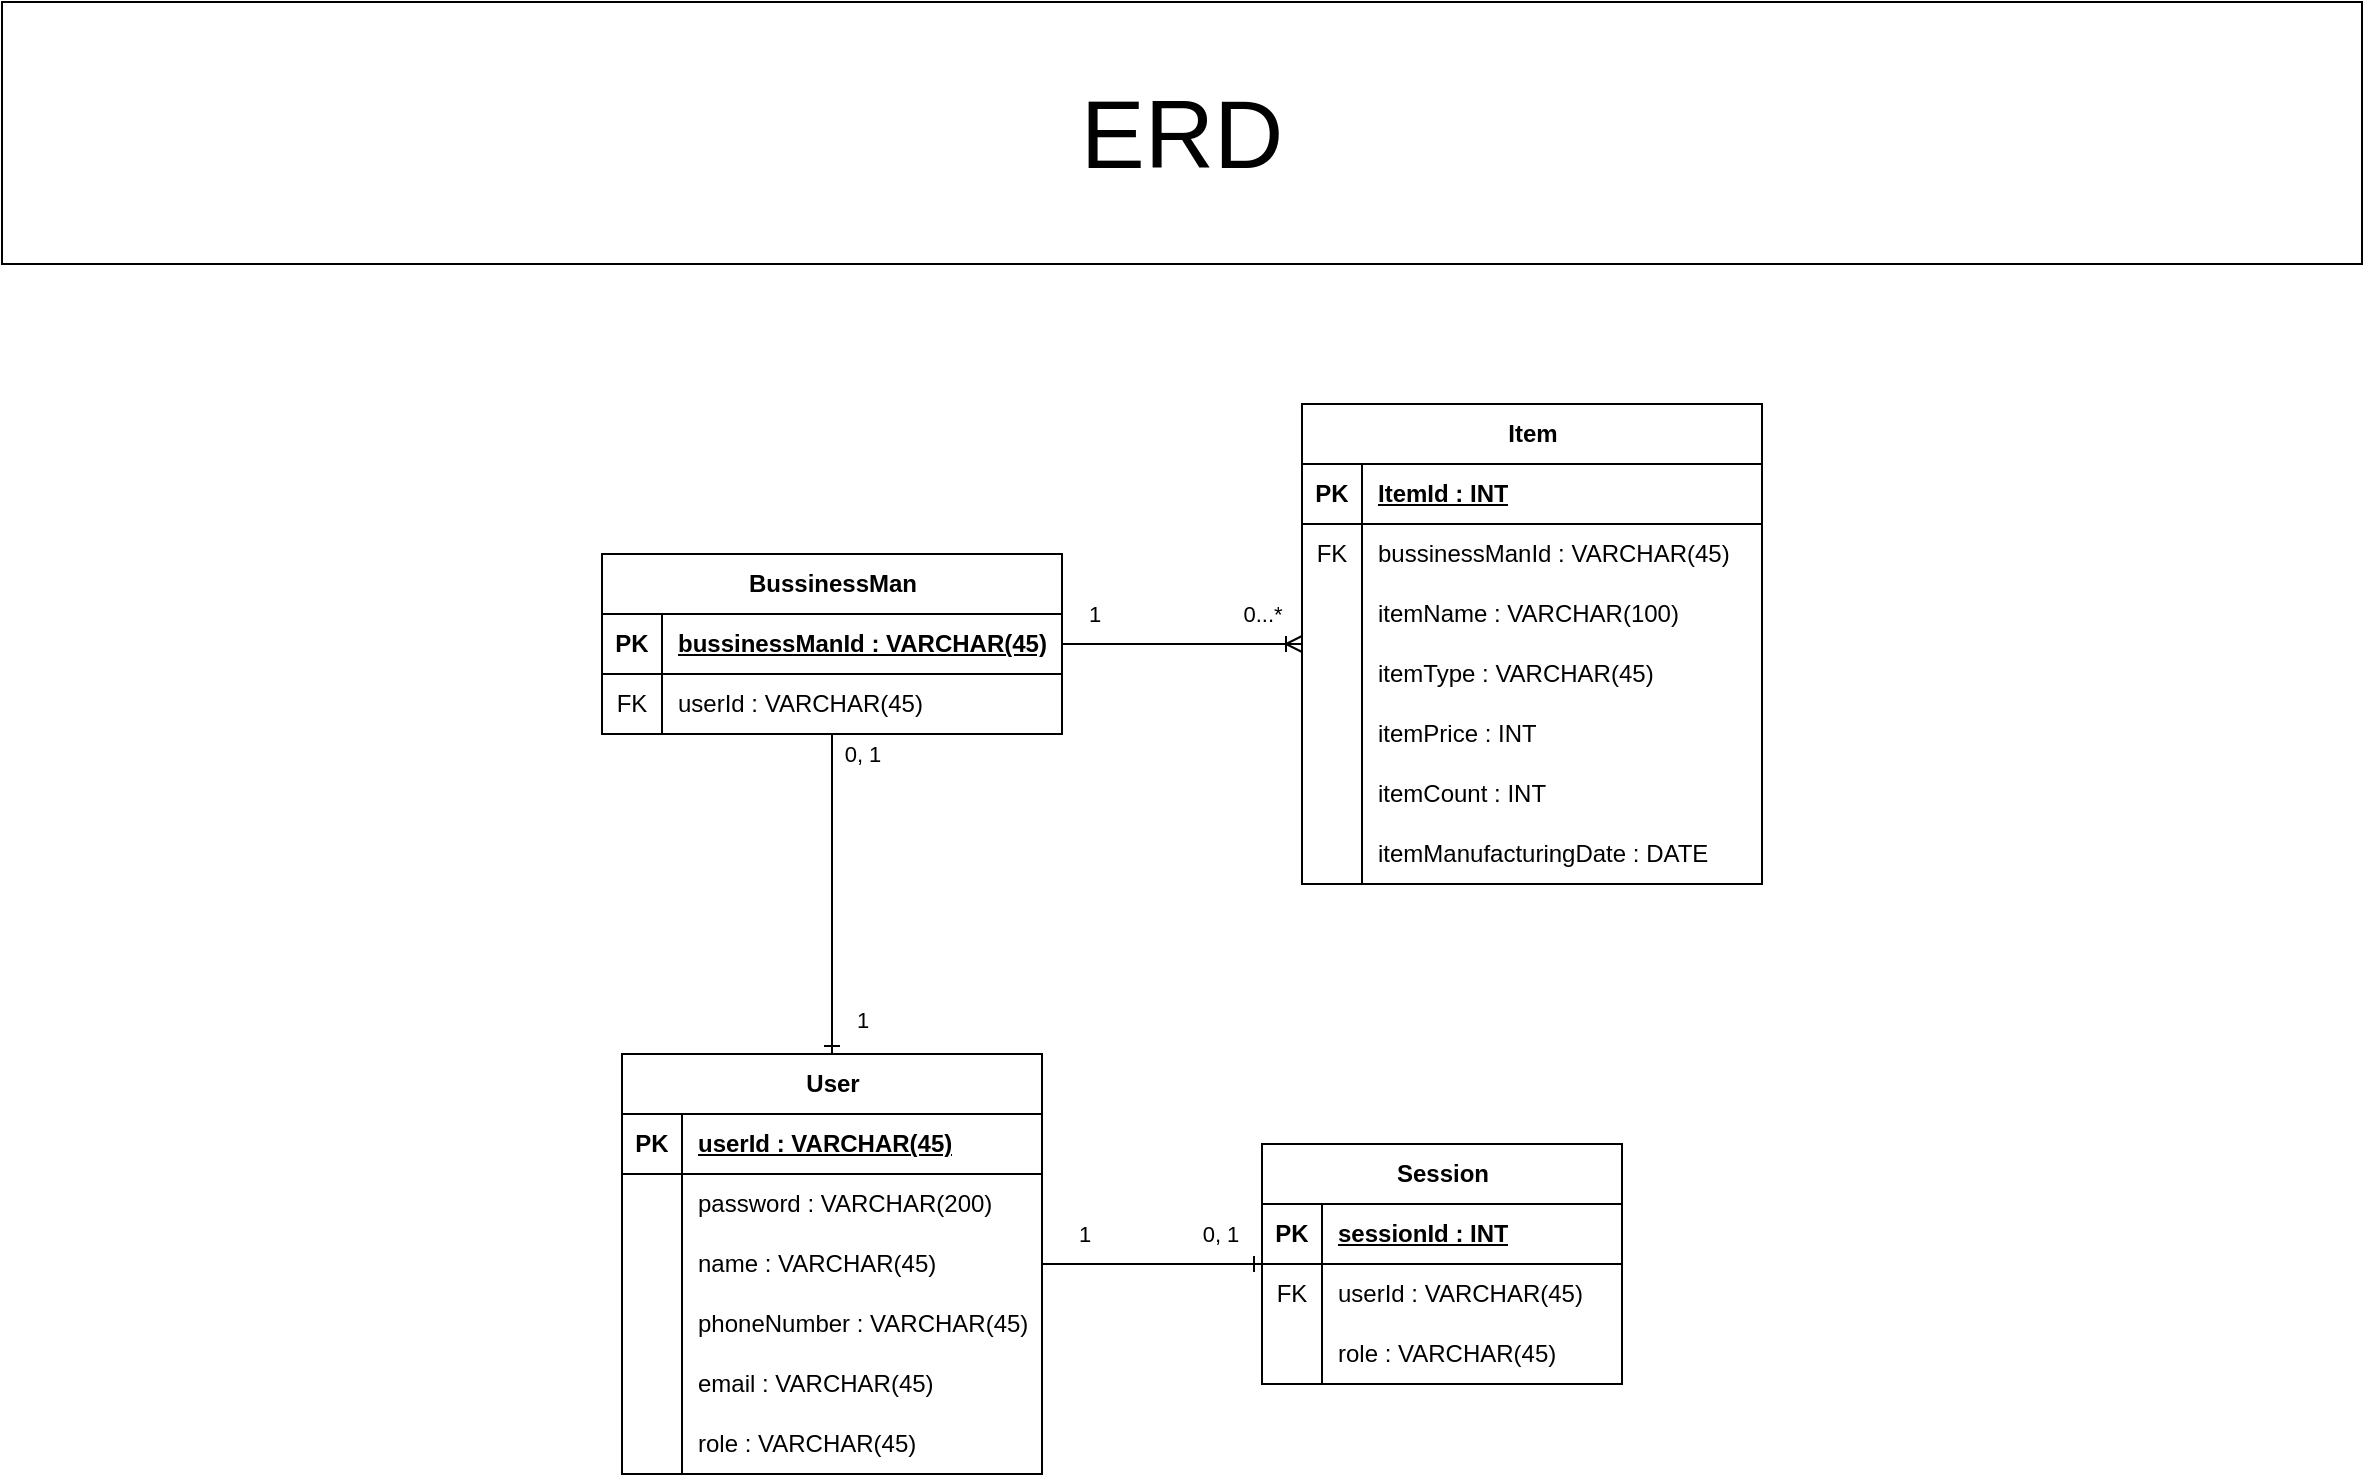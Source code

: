 <mxfile version="24.3.1" type="google" pages="2">
  <diagram id="hb_k2-mfAByfuFO6kRaP" name="01 ERD">
    <mxGraphModel grid="1" page="1" gridSize="10" guides="1" tooltips="1" connect="1" arrows="1" fold="1" pageScale="1" pageWidth="3300" pageHeight="4681" math="0" shadow="0">
      <root>
        <mxCell id="0" />
        <mxCell id="1" parent="0" />
        <mxCell id="tgHYuU34AAN5j4zCokdV-126" value="" style="group" connectable="0" vertex="1" parent="1">
          <mxGeometry x="-3000" y="-4480" width="580" height="535" as="geometry" />
        </mxCell>
        <mxCell id="tgHYuU34AAN5j4zCokdV-28" value="User" style="shape=table;startSize=30;container=1;collapsible=1;childLayout=tableLayout;fixedRows=1;rowLines=0;fontStyle=1;align=center;resizeLast=1;html=1;" vertex="1" parent="tgHYuU34AAN5j4zCokdV-126">
          <mxGeometry x="10" y="325" width="210" height="210" as="geometry" />
        </mxCell>
        <mxCell id="tgHYuU34AAN5j4zCokdV-29" value="" style="shape=tableRow;horizontal=0;startSize=0;swimlaneHead=0;swimlaneBody=0;fillColor=none;collapsible=0;dropTarget=0;points=[[0,0.5],[1,0.5]];portConstraint=eastwest;top=0;left=0;right=0;bottom=1;" vertex="1" parent="tgHYuU34AAN5j4zCokdV-28">
          <mxGeometry y="30" width="210" height="30" as="geometry" />
        </mxCell>
        <mxCell id="tgHYuU34AAN5j4zCokdV-30" value="PK" style="shape=partialRectangle;connectable=0;fillColor=none;top=0;left=0;bottom=0;right=0;fontStyle=1;overflow=hidden;whiteSpace=wrap;html=1;" vertex="1" parent="tgHYuU34AAN5j4zCokdV-29">
          <mxGeometry width="30" height="30" as="geometry">
            <mxRectangle width="30" height="30" as="alternateBounds" />
          </mxGeometry>
        </mxCell>
        <mxCell id="tgHYuU34AAN5j4zCokdV-31" value="userId : VARCHAR(45)" style="shape=partialRectangle;connectable=0;fillColor=none;top=0;left=0;bottom=0;right=0;align=left;spacingLeft=6;fontStyle=5;overflow=hidden;whiteSpace=wrap;html=1;" vertex="1" parent="tgHYuU34AAN5j4zCokdV-29">
          <mxGeometry x="30" width="180" height="30" as="geometry">
            <mxRectangle width="180" height="30" as="alternateBounds" />
          </mxGeometry>
        </mxCell>
        <mxCell id="tgHYuU34AAN5j4zCokdV-32" value="" style="shape=tableRow;horizontal=0;startSize=0;swimlaneHead=0;swimlaneBody=0;fillColor=none;collapsible=0;dropTarget=0;points=[[0,0.5],[1,0.5]];portConstraint=eastwest;top=0;left=0;right=0;bottom=0;" vertex="1" parent="tgHYuU34AAN5j4zCokdV-28">
          <mxGeometry y="60" width="210" height="30" as="geometry" />
        </mxCell>
        <mxCell id="tgHYuU34AAN5j4zCokdV-33" value="" style="shape=partialRectangle;connectable=0;fillColor=none;top=0;left=0;bottom=0;right=0;editable=1;overflow=hidden;whiteSpace=wrap;html=1;" vertex="1" parent="tgHYuU34AAN5j4zCokdV-32">
          <mxGeometry width="30" height="30" as="geometry">
            <mxRectangle width="30" height="30" as="alternateBounds" />
          </mxGeometry>
        </mxCell>
        <mxCell id="tgHYuU34AAN5j4zCokdV-34" value="password : VARCHAR(200)" style="shape=partialRectangle;connectable=0;fillColor=none;top=0;left=0;bottom=0;right=0;align=left;spacingLeft=6;overflow=hidden;whiteSpace=wrap;html=1;" vertex="1" parent="tgHYuU34AAN5j4zCokdV-32">
          <mxGeometry x="30" width="180" height="30" as="geometry">
            <mxRectangle width="180" height="30" as="alternateBounds" />
          </mxGeometry>
        </mxCell>
        <mxCell id="tgHYuU34AAN5j4zCokdV-35" value="" style="shape=tableRow;horizontal=0;startSize=0;swimlaneHead=0;swimlaneBody=0;fillColor=none;collapsible=0;dropTarget=0;points=[[0,0.5],[1,0.5]];portConstraint=eastwest;top=0;left=0;right=0;bottom=0;" vertex="1" parent="tgHYuU34AAN5j4zCokdV-28">
          <mxGeometry y="90" width="210" height="30" as="geometry" />
        </mxCell>
        <mxCell id="tgHYuU34AAN5j4zCokdV-36" value="" style="shape=partialRectangle;connectable=0;fillColor=none;top=0;left=0;bottom=0;right=0;editable=1;overflow=hidden;whiteSpace=wrap;html=1;" vertex="1" parent="tgHYuU34AAN5j4zCokdV-35">
          <mxGeometry width="30" height="30" as="geometry">
            <mxRectangle width="30" height="30" as="alternateBounds" />
          </mxGeometry>
        </mxCell>
        <mxCell id="tgHYuU34AAN5j4zCokdV-37" value="name : VARCHAR(45)" style="shape=partialRectangle;connectable=0;fillColor=none;top=0;left=0;bottom=0;right=0;align=left;spacingLeft=6;overflow=hidden;whiteSpace=wrap;html=1;" vertex="1" parent="tgHYuU34AAN5j4zCokdV-35">
          <mxGeometry x="30" width="180" height="30" as="geometry">
            <mxRectangle width="180" height="30" as="alternateBounds" />
          </mxGeometry>
        </mxCell>
        <mxCell id="tgHYuU34AAN5j4zCokdV-38" value="" style="shape=tableRow;horizontal=0;startSize=0;swimlaneHead=0;swimlaneBody=0;fillColor=none;collapsible=0;dropTarget=0;points=[[0,0.5],[1,0.5]];portConstraint=eastwest;top=0;left=0;right=0;bottom=0;" vertex="1" parent="tgHYuU34AAN5j4zCokdV-28">
          <mxGeometry y="120" width="210" height="30" as="geometry" />
        </mxCell>
        <mxCell id="tgHYuU34AAN5j4zCokdV-39" value="" style="shape=partialRectangle;connectable=0;fillColor=none;top=0;left=0;bottom=0;right=0;editable=1;overflow=hidden;whiteSpace=wrap;html=1;" vertex="1" parent="tgHYuU34AAN5j4zCokdV-38">
          <mxGeometry width="30" height="30" as="geometry">
            <mxRectangle width="30" height="30" as="alternateBounds" />
          </mxGeometry>
        </mxCell>
        <mxCell id="tgHYuU34AAN5j4zCokdV-40" value="phoneNumber : VARCHAR(45)" style="shape=partialRectangle;connectable=0;fillColor=none;top=0;left=0;bottom=0;right=0;align=left;spacingLeft=6;overflow=hidden;whiteSpace=wrap;html=1;" vertex="1" parent="tgHYuU34AAN5j4zCokdV-38">
          <mxGeometry x="30" width="180" height="30" as="geometry">
            <mxRectangle width="180" height="30" as="alternateBounds" />
          </mxGeometry>
        </mxCell>
        <mxCell id="tgHYuU34AAN5j4zCokdV-41" value="" style="shape=tableRow;horizontal=0;startSize=0;swimlaneHead=0;swimlaneBody=0;fillColor=none;collapsible=0;dropTarget=0;points=[[0,0.5],[1,0.5]];portConstraint=eastwest;top=0;left=0;right=0;bottom=0;" vertex="1" parent="tgHYuU34AAN5j4zCokdV-28">
          <mxGeometry y="150" width="210" height="30" as="geometry" />
        </mxCell>
        <mxCell id="tgHYuU34AAN5j4zCokdV-42" value="" style="shape=partialRectangle;connectable=0;fillColor=none;top=0;left=0;bottom=0;right=0;editable=1;overflow=hidden;whiteSpace=wrap;html=1;" vertex="1" parent="tgHYuU34AAN5j4zCokdV-41">
          <mxGeometry width="30" height="30" as="geometry">
            <mxRectangle width="30" height="30" as="alternateBounds" />
          </mxGeometry>
        </mxCell>
        <mxCell id="tgHYuU34AAN5j4zCokdV-43" value="email : VARCHAR(45)" style="shape=partialRectangle;connectable=0;fillColor=none;top=0;left=0;bottom=0;right=0;align=left;spacingLeft=6;overflow=hidden;whiteSpace=wrap;html=1;" vertex="1" parent="tgHYuU34AAN5j4zCokdV-41">
          <mxGeometry x="30" width="180" height="30" as="geometry">
            <mxRectangle width="180" height="30" as="alternateBounds" />
          </mxGeometry>
        </mxCell>
        <mxCell id="tgHYuU34AAN5j4zCokdV-60" value="" style="shape=tableRow;horizontal=0;startSize=0;swimlaneHead=0;swimlaneBody=0;fillColor=none;collapsible=0;dropTarget=0;points=[[0,0.5],[1,0.5]];portConstraint=eastwest;top=0;left=0;right=0;bottom=0;" vertex="1" parent="tgHYuU34AAN5j4zCokdV-28">
          <mxGeometry y="180" width="210" height="30" as="geometry" />
        </mxCell>
        <mxCell id="tgHYuU34AAN5j4zCokdV-61" value="" style="shape=partialRectangle;connectable=0;fillColor=none;top=0;left=0;bottom=0;right=0;editable=1;overflow=hidden;whiteSpace=wrap;html=1;" vertex="1" parent="tgHYuU34AAN5j4zCokdV-60">
          <mxGeometry width="30" height="30" as="geometry">
            <mxRectangle width="30" height="30" as="alternateBounds" />
          </mxGeometry>
        </mxCell>
        <mxCell id="tgHYuU34AAN5j4zCokdV-62" value="role : VARCHAR(45)" style="shape=partialRectangle;connectable=0;fillColor=none;top=0;left=0;bottom=0;right=0;align=left;spacingLeft=6;overflow=hidden;whiteSpace=wrap;html=1;" vertex="1" parent="tgHYuU34AAN5j4zCokdV-60">
          <mxGeometry x="30" width="180" height="30" as="geometry">
            <mxRectangle width="180" height="30" as="alternateBounds" />
          </mxGeometry>
        </mxCell>
        <mxCell id="tgHYuU34AAN5j4zCokdV-117" style="edgeStyle=orthogonalEdgeStyle;rounded=0;orthogonalLoop=1;jettySize=auto;html=1;endArrow=ERone;endFill=0;" edge="1" parent="tgHYuU34AAN5j4zCokdV-126" source="tgHYuU34AAN5j4zCokdV-63" target="tgHYuU34AAN5j4zCokdV-28">
          <mxGeometry relative="1" as="geometry" />
        </mxCell>
        <mxCell id="tgHYuU34AAN5j4zCokdV-118" value="0, 1" style="edgeLabel;html=1;align=center;verticalAlign=middle;resizable=0;points=[];" connectable="0" vertex="1" parent="tgHYuU34AAN5j4zCokdV-117">
          <mxGeometry x="-0.65" y="-1" relative="1" as="geometry">
            <mxPoint x="16" y="-18" as="offset" />
          </mxGeometry>
        </mxCell>
        <mxCell id="tgHYuU34AAN5j4zCokdV-119" value="1" style="edgeLabel;html=1;align=center;verticalAlign=middle;resizable=0;points=[];" connectable="0" vertex="1" parent="tgHYuU34AAN5j4zCokdV-117">
          <mxGeometry x="0.79" relative="1" as="geometry">
            <mxPoint x="15" as="offset" />
          </mxGeometry>
        </mxCell>
        <mxCell id="tgHYuU34AAN5j4zCokdV-63" value="BussinessMan" style="shape=table;startSize=30;container=1;collapsible=1;childLayout=tableLayout;fixedRows=1;rowLines=0;fontStyle=1;align=center;resizeLast=1;html=1;" vertex="1" parent="tgHYuU34AAN5j4zCokdV-126">
          <mxGeometry y="75" width="230" height="90" as="geometry" />
        </mxCell>
        <mxCell id="tgHYuU34AAN5j4zCokdV-64" value="" style="shape=tableRow;horizontal=0;startSize=0;swimlaneHead=0;swimlaneBody=0;fillColor=none;collapsible=0;dropTarget=0;points=[[0,0.5],[1,0.5]];portConstraint=eastwest;top=0;left=0;right=0;bottom=1;" vertex="1" parent="tgHYuU34AAN5j4zCokdV-63">
          <mxGeometry y="30" width="230" height="30" as="geometry" />
        </mxCell>
        <mxCell id="tgHYuU34AAN5j4zCokdV-65" value="PK" style="shape=partialRectangle;connectable=0;fillColor=none;top=0;left=0;bottom=0;right=0;fontStyle=1;overflow=hidden;whiteSpace=wrap;html=1;" vertex="1" parent="tgHYuU34AAN5j4zCokdV-64">
          <mxGeometry width="30" height="30" as="geometry">
            <mxRectangle width="30" height="30" as="alternateBounds" />
          </mxGeometry>
        </mxCell>
        <mxCell id="tgHYuU34AAN5j4zCokdV-66" value="bussinessManId :&amp;nbsp;VARCHAR(45)&lt;span style=&quot;color: rgba(0, 0, 0, 0); font-family: monospace; font-size: 0px; font-weight: 400; text-wrap: nowrap;&quot;&gt;%3CmxGraphModel%3E%3Croot%3E%3CmxCell%20id%3D%220%22%2F%3E%3CmxCell%20id%3D%221%22%20parent%3D%220%22%2F%3E%3CmxCell%20id%3D%222%22%20value%3D%22User%22%20style%3D%22shape%3Dtable%3BstartSize%3D30%3Bcontainer%3D1%3Bcollapsible%3D1%3BchildLayout%3DtableLayout%3BfixedRows%3D1%3BrowLines%3D0%3BfontStyle%3D1%3Balign%3Dcenter%3BresizeLast%3D1%3Bhtml%3D1%3B%22%20vertex%3D%221%22%20parent%3D%221%22%3E%3CmxGeometry%20x%3D%22-1040%22%20y%3D%22-500%22%20width%3D%22210%22%20height%3D%22210%22%20as%3D%22geometry%22%2F%3E%3C%2FmxCell%3E%3CmxCell%20id%3D%223%22%20value%3D%22%22%20style%3D%22shape%3DtableRow%3Bhorizontal%3D0%3BstartSize%3D0%3BswimlaneHead%3D0%3BswimlaneBody%3D0%3BfillColor%3Dnone%3Bcollapsible%3D0%3BdropTarget%3D0%3Bpoints%3D%5B%5B0%2C0.5%5D%2C%5B1%2C0.5%5D%5D%3BportConstraint%3Deastwest%3Btop%3D0%3Bleft%3D0%3Bright%3D0%3Bbottom%3D1%3B%22%20vertex%3D%221%22%20parent%3D%222%22%3E%3CmxGeometry%20y%3D%2230%22%20width%3D%22210%22%20height%3D%2230%22%20as%3D%22geometry%22%2F%3E%3C%2FmxCell%3E%3CmxCell%20id%3D%224%22%20value%3D%22PK%22%20style%3D%22shape%3DpartialRectangle%3Bconnectable%3D0%3BfillColor%3Dnone%3Btop%3D0%3Bleft%3D0%3Bbottom%3D0%3Bright%3D0%3BfontStyle%3D1%3Boverflow%3Dhidden%3BwhiteSpace%3Dwrap%3Bhtml%3D1%3B%22%20vertex%3D%221%22%20parent%3D%223%22%3E%3CmxGeometry%20width%3D%2230%22%20height%3D%2230%22%20as%3D%22geometry%22%3E%3CmxRectangle%20width%3D%2230%22%20height%3D%2230%22%20as%3D%22alternateBounds%22%2F%3E%3C%2FmxGeometry%3E%3C%2FmxCell%3E%3CmxCell%20id%3D%225%22%20value%3D%22userId%20%3A%20VARCHAR(45)%22%20style%3D%22shape%3DpartialRectangle%3Bconnectable%3D0%3BfillColor%3Dnone%3Btop%3D0%3Bleft%3D0%3Bbottom%3D0%3Bright%3D0%3Balign%3Dleft%3BspacingLeft%3D6%3BfontStyle%3D5%3Boverflow%3Dhidden%3BwhiteSpace%3Dwrap%3Bhtml%3D1%3B%22%20vertex%3D%221%22%20parent%3D%223%22%3E%3CmxGeometry%20x%3D%2230%22%20width%3D%22180%22%20height%3D%2230%22%20as%3D%22geometry%22%3E%3CmxRectangle%20width%3D%22180%22%20height%3D%2230%22%20as%3D%22alternateBounds%22%2F%3E%3C%2FmxGeometry%3E%3C%2FmxCell%3E%3CmxCell%20id%3D%226%22%20value%3D%22%22%20style%3D%22shape%3DtableRow%3Bhorizontal%3D0%3BstartSize%3D0%3BswimlaneHead%3D0%3BswimlaneBody%3D0%3BfillColor%3Dnone%3Bcollapsible%3D0%3BdropTarget%3D0%3Bpoints%3D%5B%5B0%2C0.5%5D%2C%5B1%2C0.5%5D%5D%3BportConstraint%3Deastwest%3Btop%3D0%3Bleft%3D0%3Bright%3D0%3Bbottom%3D0%3B%22%20vertex%3D%221%22%20parent%3D%222%22%3E%3CmxGeometry%20y%3D%2260%22%20width%3D%22210%22%20height%3D%2230%22%20as%3D%22geometry%22%2F%3E%3C%2FmxCell%3E%3CmxCell%20id%3D%227%22%20value%3D%22%22%20style%3D%22shape%3DpartialRectangle%3Bconnectable%3D0%3BfillColor%3Dnone%3Btop%3D0%3Bleft%3D0%3Bbottom%3D0%3Bright%3D0%3Beditable%3D1%3Boverflow%3Dhidden%3BwhiteSpace%3Dwrap%3Bhtml%3D1%3B%22%20vertex%3D%221%22%20parent%3D%226%22%3E%3CmxGeometry%20width%3D%2230%22%20height%3D%2230%22%20as%3D%22geometry%22%3E%3CmxRectangle%20width%3D%2230%22%20height%3D%2230%22%20as%3D%22alternateBounds%22%2F%3E%3C%2FmxGeometry%3E%3C%2FmxCell%3E%3CmxCell%20id%3D%228%22%20value%3D%22passowrd%20%3A%20VARCHAR(200)%22%20style%3D%22shape%3DpartialRectangle%3Bconnectable%3D0%3BfillColor%3Dnone%3Btop%3D0%3Bleft%3D0%3Bbottom%3D0%3Bright%3D0%3Balign%3Dleft%3BspacingLeft%3D6%3Boverflow%3Dhidden%3BwhiteSpace%3Dwrap%3Bhtml%3D1%3B%22%20vertex%3D%221%22%20parent%3D%226%22%3E%3CmxGeometry%20x%3D%2230%22%20width%3D%22180%22%20height%3D%2230%22%20as%3D%22geometry%22%3E%3CmxRectangle%20width%3D%22180%22%20height%3D%2230%22%20as%3D%22alternateBounds%22%2F%3E%3C%2FmxGeometry%3E%3C%2FmxCell%3E%3CmxCell%20id%3D%229%22%20value%3D%22%22%20style%3D%22shape%3DtableRow%3Bhorizontal%3D0%3BstartSize%3D0%3BswimlaneHead%3D0%3BswimlaneBody%3D0%3BfillColor%3Dnone%3Bcollapsible%3D0%3BdropTarget%3D0%3Bpoints%3D%5B%5B0%2C0.5%5D%2C%5B1%2C0.5%5D%5D%3BportConstraint%3Deastwest%3Btop%3D0%3Bleft%3D0%3Bright%3D0%3Bbottom%3D0%3B%22%20vertex%3D%221%22%20parent%3D%222%22%3E%3CmxGeometry%20y%3D%2290%22%20width%3D%22210%22%20height%3D%2230%22%20as%3D%22geometry%22%2F%3E%3C%2FmxCell%3E%3CmxCell%20id%3D%2210%22%20value%3D%22%22%20style%3D%22shape%3DpartialRectangle%3Bconnectable%3D0%3BfillColor%3Dnone%3Btop%3D0%3Bleft%3D0%3Bbottom%3D0%3Bright%3D0%3Beditable%3D1%3Boverflow%3Dhidden%3BwhiteSpace%3Dwrap%3Bhtml%3D1%3B%22%20vertex%3D%221%22%20parent%3D%229%22%3E%3CmxGeometry%20width%3D%2230%22%20height%3D%2230%22%20as%3D%22geometry%22%3E%3CmxRectangle%20width%3D%2230%22%20height%3D%2230%22%20as%3D%22alternateBounds%22%2F%3E%3C%2FmxGeometry%3E%3C%2FmxCell%3E%3CmxCell%20id%3D%2211%22%20value%3D%22name%20%3A%20VARCHAR(45)%22%20style%3D%22shape%3DpartialRectangle%3Bconnectable%3D0%3BfillColor%3Dnone%3Btop%3D0%3Bleft%3D0%3Bbottom%3D0%3Bright%3D0%3Balign%3Dleft%3BspacingLeft%3D6%3Boverflow%3Dhidden%3BwhiteSpace%3Dwrap%3Bhtml%3D1%3B%22%20vertex%3D%221%22%20parent%3D%229%22%3E%3CmxGeometry%20x%3D%2230%22%20width%3D%22180%22%20height%3D%2230%22%20as%3D%22geometry%22%3E%3CmxRectangle%20width%3D%22180%22%20height%3D%2230%22%20as%3D%22alternateBounds%22%2F%3E%3C%2FmxGeometry%3E%3C%2FmxCell%3E%3CmxCell%20id%3D%2212%22%20value%3D%22%22%20style%3D%22shape%3DtableRow%3Bhorizontal%3D0%3BstartSize%3D0%3BswimlaneHead%3D0%3BswimlaneBody%3D0%3BfillColor%3Dnone%3Bcollapsible%3D0%3BdropTarget%3D0%3Bpoints%3D%5B%5B0%2C0.5%5D%2C%5B1%2C0.5%5D%5D%3BportConstraint%3Deastwest%3Btop%3D0%3Bleft%3D0%3Bright%3D0%3Bbottom%3D0%3B%22%20vertex%3D%221%22%20parent%3D%222%22%3E%3CmxGeometry%20y%3D%22120%22%20width%3D%22210%22%20height%3D%2230%22%20as%3D%22geometry%22%2F%3E%3C%2FmxCell%3E%3CmxCell%20id%3D%2213%22%20value%3D%22%22%20style%3D%22shape%3DpartialRectangle%3Bconnectable%3D0%3BfillColor%3Dnone%3Btop%3D0%3Bleft%3D0%3Bbottom%3D0%3Bright%3D0%3Beditable%3D1%3Boverflow%3Dhidden%3BwhiteSpace%3Dwrap%3Bhtml%3D1%3B%22%20vertex%3D%221%22%20parent%3D%2212%22%3E%3CmxGeometry%20width%3D%2230%22%20height%3D%2230%22%20as%3D%22geometry%22%3E%3CmxRectangle%20width%3D%2230%22%20height%3D%2230%22%20as%3D%22alternateBounds%22%2F%3E%3C%2FmxGeometry%3E%3C%2FmxCell%3E%3CmxCell%20id%3D%2214%22%20value%3D%22phoneNumber%20%3A%20VARCHAR(45)%22%20style%3D%22shape%3DpartialRectangle%3Bconnectable%3D0%3BfillColor%3Dnone%3Btop%3D0%3Bleft%3D0%3Bbottom%3D0%3Bright%3D0%3Balign%3Dleft%3BspacingLeft%3D6%3Boverflow%3Dhidden%3BwhiteSpace%3Dwrap%3Bhtml%3D1%3B%22%20vertex%3D%221%22%20parent%3D%2212%22%3E%3CmxGeometry%20x%3D%2230%22%20width%3D%22180%22%20height%3D%2230%22%20as%3D%22geometry%22%3E%3CmxRectangle%20width%3D%22180%22%20height%3D%2230%22%20as%3D%22alternateBounds%22%2F%3E%3C%2FmxGeometry%3E%3C%2FmxCell%3E%3CmxCell%20id%3D%2215%22%20value%3D%22%22%20style%3D%22shape%3DtableRow%3Bhorizontal%3D0%3BstartSize%3D0%3BswimlaneHead%3D0%3BswimlaneBody%3D0%3BfillColor%3Dnone%3Bcollapsible%3D0%3BdropTarget%3D0%3Bpoints%3D%5B%5B0%2C0.5%5D%2C%5B1%2C0.5%5D%5D%3BportConstraint%3Deastwest%3Btop%3D0%3Bleft%3D0%3Bright%3D0%3Bbottom%3D0%3B%22%20vertex%3D%221%22%20parent%3D%222%22%3E%3CmxGeometry%20y%3D%22150%22%20width%3D%22210%22%20height%3D%2230%22%20as%3D%22geometry%22%2F%3E%3C%2FmxCell%3E%3CmxCell%20id%3D%2216%22%20value%3D%22%22%20style%3D%22shape%3DpartialRectangle%3Bconnectable%3D0%3BfillColor%3Dnone%3Btop%3D0%3Bleft%3D0%3Bbottom%3D0%3Bright%3D0%3Beditable%3D1%3Boverflow%3Dhidden%3BwhiteSpace%3Dwrap%3Bhtml%3D1%3B%22%20vertex%3D%221%22%20parent%3D%2215%22%3E%3CmxGeometry%20width%3D%2230%22%20height%3D%2230%22%20as%3D%22geometry%22%3E%3CmxRectangle%20width%3D%2230%22%20height%3D%2230%22%20as%3D%22alternateBounds%22%2F%3E%3C%2FmxGeometry%3E%3C%2FmxCell%3E%3CmxCell%20id%3D%2217%22%20value%3D%22email%20%3A%20VARCHAR(45)%22%20style%3D%22shape%3DpartialRectangle%3Bconnectable%3D0%3BfillColor%3Dnone%3Btop%3D0%3Bleft%3D0%3Bbottom%3D0%3Bright%3D0%3Balign%3Dleft%3BspacingLeft%3D6%3Boverflow%3Dhidden%3BwhiteSpace%3Dwrap%3Bhtml%3D1%3B%22%20vertex%3D%221%22%20parent%3D%2215%22%3E%3CmxGeometry%20x%3D%2230%22%20width%3D%22180%22%20height%3D%2230%22%20as%3D%22geometry%22%3E%3CmxRectangle%20width%3D%22180%22%20height%3D%2230%22%20as%3D%22alternateBounds%22%2F%3E%3C%2FmxGeometry%3E%3C%2FmxCell%3E%3CmxCell%20id%3D%2218%22%20value%3D%22%22%20style%3D%22shape%3DtableRow%3Bhorizontal%3D0%3BstartSize%3D0%3BswimlaneHead%3D0%3BswimlaneBody%3D0%3BfillColor%3Dnone%3Bcollapsible%3D0%3BdropTarget%3D0%3Bpoints%3D%5B%5B0%2C0.5%5D%2C%5B1%2C0.5%5D%5D%3BportConstraint%3Deastwest%3Btop%3D0%3Bleft%3D0%3Bright%3D0%3Bbottom%3D0%3B%22%20vertex%3D%221%22%20parent%3D%222%22%3E%3CmxGeometry%20y%3D%22180%22%20width%3D%22210%22%20height%3D%2230%22%20as%3D%22geometry%22%2F%3E%3C%2FmxCell%3E%3CmxCell%20id%3D%2219%22%20value%3D%22%22%20style%3D%22shape%3DpartialRectangle%3Bconnectable%3D0%3BfillColor%3Dnone%3Btop%3D0%3Bleft%3D0%3Bbottom%3D0%3Bright%3D0%3Beditable%3D1%3Boverflow%3Dhidden%3BwhiteSpace%3Dwrap%3Bhtml%3D1%3B%22%20vertex%3D%221%22%20parent%3D%2218%22%3E%3CmxGeometry%20width%3D%2230%22%20height%3D%2230%22%20as%3D%22geometry%22%3E%3CmxRectangle%20width%3D%2230%22%20height%3D%2230%22%20as%3D%22alternateBounds%22%2F%3E%3C%2FmxGeometry%3E%3C%2FmxCell%3E%3CmxCell%20id%3D%2220%22%20value%3D%22role%20%3A%20VARCHAR(45)%22%20style%3D%22shape%3DpartialRectangle%3Bconnectable%3D0%3BfillColor%3Dnone%3Btop%3D0%3Bleft%3D0%3Bbottom%3D0%3Bright%3D0%3Balign%3Dleft%3BspacingLeft%3D6%3Boverflow%3Dhidden%3BwhiteSpace%3Dwrap%3Bhtml%3D1%3B%22%20vertex%3D%221%22%20parent%3D%2218%22%3E%3CmxGeometry%20x%3D%2230%22%20width%3D%22180%22%20height%3D%2230%22%20as%3D%22geometry%22%3E%3CmxRectangle%20width%3D%22180%22%20height%3D%2230%22%20as%3D%22alternateBounds%22%2F%3E%3C%2FmxGeometry%3E%3C%2FmxCell%3E%3C%2Froot%3E%3C%2FmxGraphModel%3E&lt;/span&gt;&lt;span style=&quot;color: rgba(0, 0, 0, 0); font-family: monospace; font-size: 0px; font-weight: 400; text-wrap: nowrap;&quot;&gt;%3CmxGraphModel%3E%3Croot%3E%3CmxCell%20id%3D%220%22%2F%3E%3CmxCell%20id%3D%221%22%20parent%3D%220%22%2F%3E%3CmxCell%20id%3D%222%22%20value%3D%22User%22%20style%3D%22shape%3Dtable%3BstartSize%3D30%3Bcontainer%3D1%3Bcollapsible%3D1%3BchildLayout%3DtableLayout%3BfixedRows%3D1%3BrowLines%3D0%3BfontStyle%3D1%3Balign%3Dcenter%3BresizeLast%3D1%3Bhtml%3D1%3B%22%20vertex%3D%221%22%20parent%3D%221%22%3E%3CmxGeometry%20x%3D%22-1040%22%20y%3D%22-500%22%20width%3D%22210%22%20height%3D%22210%22%20as%3D%22geometry%22%2F%3E%3C%2FmxCell%3E%3CmxCell%20id%3D%223%22%20value%3D%22%22%20style%3D%22shape%3DtableRow%3Bhorizontal%3D0%3BstartSize%3D0%3BswimlaneHead%3D0%3BswimlaneBody%3D0%3BfillColor%3Dnone%3Bcollapsible%3D0%3BdropTarget%3D0%3Bpoints%3D%5B%5B0%2C0.5%5D%2C%5B1%2C0.5%5D%5D%3BportConstraint%3Deastwest%3Btop%3D0%3Bleft%3D0%3Bright%3D0%3Bbottom%3D1%3B%22%20vertex%3D%221%22%20parent%3D%222%22%3E%3CmxGeometry%20y%3D%2230%22%20width%3D%22210%22%20height%3D%2230%22%20as%3D%22geometry%22%2F%3E%3C%2FmxCell%3E%3CmxCell%20id%3D%224%22%20value%3D%22PK%22%20style%3D%22shape%3DpartialRectangle%3Bconnectable%3D0%3BfillColor%3Dnone%3Btop%3D0%3Bleft%3D0%3Bbottom%3D0%3Bright%3D0%3BfontStyle%3D1%3Boverflow%3Dhidden%3BwhiteSpace%3Dwrap%3Bhtml%3D1%3B%22%20vertex%3D%221%22%20parent%3D%223%22%3E%3CmxGeometry%20width%3D%2230%22%20height%3D%2230%22%20as%3D%22geometry%22%3E%3CmxRectangle%20width%3D%2230%22%20height%3D%2230%22%20as%3D%22alternateBounds%22%2F%3E%3C%2FmxGeometry%3E%3C%2FmxCell%3E%3CmxCell%20id%3D%225%22%20value%3D%22userId%20%3A%20VARCHAR(45)%22%20style%3D%22shape%3DpartialRectangle%3Bconnectable%3D0%3BfillColor%3Dnone%3Btop%3D0%3Bleft%3D0%3Bbottom%3D0%3Bright%3D0%3Balign%3Dleft%3BspacingLeft%3D6%3BfontStyle%3D5%3Boverflow%3Dhidden%3BwhiteSpace%3Dwrap%3Bhtml%3D1%3B%22%20vertex%3D%221%22%20parent%3D%223%22%3E%3CmxGeometry%20x%3D%2230%22%20width%3D%22180%22%20height%3D%2230%22%20as%3D%22geometry%22%3E%3CmxRectangle%20width%3D%22180%22%20height%3D%2230%22%20as%3D%22alternateBounds%22%2F%3E%3C%2FmxGeometry%3E%3C%2FmxCell%3E%3CmxCell%20id%3D%226%22%20value%3D%22%22%20style%3D%22shape%3DtableRow%3Bhorizontal%3D0%3BstartSize%3D0%3BswimlaneHead%3D0%3BswimlaneBody%3D0%3BfillColor%3Dnone%3Bcollapsible%3D0%3BdropTarget%3D0%3Bpoints%3D%5B%5B0%2C0.5%5D%2C%5B1%2C0.5%5D%5D%3BportConstraint%3Deastwest%3Btop%3D0%3Bleft%3D0%3Bright%3D0%3Bbottom%3D0%3B%22%20vertex%3D%221%22%20parent%3D%222%22%3E%3CmxGeometry%20y%3D%2260%22%20width%3D%22210%22%20height%3D%2230%22%20as%3D%22geometry%22%2F%3E%3C%2FmxCell%3E%3CmxCell%20id%3D%227%22%20value%3D%22%22%20style%3D%22shape%3DpartialRectangle%3Bconnectable%3D0%3BfillColor%3Dnone%3Btop%3D0%3Bleft%3D0%3Bbottom%3D0%3Bright%3D0%3Beditable%3D1%3Boverflow%3Dhidden%3BwhiteSpace%3Dwrap%3Bhtml%3D1%3B%22%20vertex%3D%221%22%20parent%3D%226%22%3E%3CmxGeometry%20width%3D%2230%22%20height%3D%2230%22%20as%3D%22geometry%22%3E%3CmxRectangle%20width%3D%2230%22%20height%3D%2230%22%20as%3D%22alternateBounds%22%2F%3E%3C%2FmxGeometry%3E%3C%2FmxCell%3E%3CmxCell%20id%3D%228%22%20value%3D%22passowrd%20%3A%20VARCHAR(200)%22%20style%3D%22shape%3DpartialRectangle%3Bconnectable%3D0%3BfillColor%3Dnone%3Btop%3D0%3Bleft%3D0%3Bbottom%3D0%3Bright%3D0%3Balign%3Dleft%3BspacingLeft%3D6%3Boverflow%3Dhidden%3BwhiteSpace%3Dwrap%3Bhtml%3D1%3B%22%20vertex%3D%221%22%20parent%3D%226%22%3E%3CmxGeometry%20x%3D%2230%22%20width%3D%22180%22%20height%3D%2230%22%20as%3D%22geometry%22%3E%3CmxRectangle%20width%3D%22180%22%20height%3D%2230%22%20as%3D%22alternateBounds%22%2F%3E%3C%2FmxGeometry%3E%3C%2FmxCell%3E%3CmxCell%20id%3D%229%22%20value%3D%22%22%20style%3D%22shape%3DtableRow%3Bhorizontal%3D0%3BstartSize%3D0%3BswimlaneHead%3D0%3BswimlaneBody%3D0%3BfillColor%3Dnone%3Bcollapsible%3D0%3BdropTarget%3D0%3Bpoints%3D%5B%5B0%2C0.5%5D%2C%5B1%2C0.5%5D%5D%3BportConstraint%3Deastwest%3Btop%3D0%3Bleft%3D0%3Bright%3D0%3Bbottom%3D0%3B%22%20vertex%3D%221%22%20parent%3D%222%22%3E%3CmxGeometry%20y%3D%2290%22%20width%3D%22210%22%20height%3D%2230%22%20as%3D%22geometry%22%2F%3E%3C%2FmxCell%3E%3CmxCell%20id%3D%2210%22%20value%3D%22%22%20style%3D%22shape%3DpartialRectangle%3Bconnectable%3D0%3BfillColor%3Dnone%3Btop%3D0%3Bleft%3D0%3Bbottom%3D0%3Bright%3D0%3Beditable%3D1%3Boverflow%3Dhidden%3BwhiteSpace%3Dwrap%3Bhtml%3D1%3B%22%20vertex%3D%221%22%20parent%3D%229%22%3E%3CmxGeometry%20width%3D%2230%22%20height%3D%2230%22%20as%3D%22geometry%22%3E%3CmxRectangle%20width%3D%2230%22%20height%3D%2230%22%20as%3D%22alternateBounds%22%2F%3E%3C%2FmxGeometry%3E%3C%2FmxCell%3E%3CmxCell%20id%3D%2211%22%20value%3D%22name%20%3A%20VARCHAR(45)%22%20style%3D%22shape%3DpartialRectangle%3Bconnectable%3D0%3BfillColor%3Dnone%3Btop%3D0%3Bleft%3D0%3Bbottom%3D0%3Bright%3D0%3Balign%3Dleft%3BspacingLeft%3D6%3Boverflow%3Dhidden%3BwhiteSpace%3Dwrap%3Bhtml%3D1%3B%22%20vertex%3D%221%22%20parent%3D%229%22%3E%3CmxGeometry%20x%3D%2230%22%20width%3D%22180%22%20height%3D%2230%22%20as%3D%22geometry%22%3E%3CmxRectangle%20width%3D%22180%22%20height%3D%2230%22%20as%3D%22alternateBounds%22%2F%3E%3C%2FmxGeometry%3E%3C%2FmxCell%3E%3CmxCell%20id%3D%2212%22%20value%3D%22%22%20style%3D%22shape%3DtableRow%3Bhorizontal%3D0%3BstartSize%3D0%3BswimlaneHead%3D0%3BswimlaneBody%3D0%3BfillColor%3Dnone%3Bcollapsible%3D0%3BdropTarget%3D0%3Bpoints%3D%5B%5B0%2C0.5%5D%2C%5B1%2C0.5%5D%5D%3BportConstraint%3Deastwest%3Btop%3D0%3Bleft%3D0%3Bright%3D0%3Bbottom%3D0%3B%22%20vertex%3D%221%22%20parent%3D%222%22%3E%3CmxGeometry%20y%3D%22120%22%20width%3D%22210%22%20height%3D%2230%22%20as%3D%22geometry%22%2F%3E%3C%2FmxCell%3E%3CmxCell%20id%3D%2213%22%20value%3D%22%22%20style%3D%22shape%3DpartialRectangle%3Bconnectable%3D0%3BfillColor%3Dnone%3Btop%3D0%3Bleft%3D0%3Bbottom%3D0%3Bright%3D0%3Beditable%3D1%3Boverflow%3Dhidden%3BwhiteSpace%3Dwrap%3Bhtml%3D1%3B%22%20vertex%3D%221%22%20parent%3D%2212%22%3E%3CmxGeometry%20width%3D%2230%22%20height%3D%2230%22%20as%3D%22geometry%22%3E%3CmxRectangle%20width%3D%2230%22%20height%3D%2230%22%20as%3D%22alternateBounds%22%2F%3E%3C%2FmxGeometry%3E%3C%2FmxCell%3E%3CmxCell%20id%3D%2214%22%20value%3D%22phoneNumber%20%3A%20VARCHAR(45)%22%20style%3D%22shape%3DpartialRectangle%3Bconnectable%3D0%3BfillColor%3Dnone%3Btop%3D0%3Bleft%3D0%3Bbottom%3D0%3Bright%3D0%3Balign%3Dleft%3BspacingLeft%3D6%3Boverflow%3Dhidden%3BwhiteSpace%3Dwrap%3Bhtml%3D1%3B%22%20vertex%3D%221%22%20parent%3D%2212%22%3E%3CmxGeometry%20x%3D%2230%22%20width%3D%22180%22%20height%3D%2230%22%20as%3D%22geometry%22%3E%3CmxRectangle%20width%3D%22180%22%20height%3D%2230%22%20as%3D%22alternateBounds%22%2F%3E%3C%2FmxGeometry%3E%3C%2FmxCell%3E%3CmxCell%20id%3D%2215%22%20value%3D%22%22%20style%3D%22shape%3DtableRow%3Bhorizontal%3D0%3BstartSize%3D0%3BswimlaneHead%3D0%3BswimlaneBody%3D0%3BfillColor%3Dnone%3Bcollapsible%3D0%3BdropTarget%3D0%3Bpoints%3D%5B%5B0%2C0.5%5D%2C%5B1%2C0.5%5D%5D%3BportConstraint%3Deastwest%3Btop%3D0%3Bleft%3D0%3Bright%3D0%3Bbottom%3D0%3B%22%20vertex%3D%221%22%20parent%3D%222%22%3E%3CmxGeometry%20y%3D%22150%22%20width%3D%22210%22%20height%3D%2230%22%20as%3D%22geometry%22%2F%3E%3C%2FmxCell%3E%3CmxCell%20id%3D%2216%22%20value%3D%22%22%20style%3D%22shape%3DpartialRectangle%3Bconnectable%3D0%3BfillColor%3Dnone%3Btop%3D0%3Bleft%3D0%3Bbottom%3D0%3Bright%3D0%3Beditable%3D1%3Boverflow%3Dhidden%3BwhiteSpace%3Dwrap%3Bhtml%3D1%3B%22%20vertex%3D%221%22%20parent%3D%2215%22%3E%3CmxGeometry%20width%3D%2230%22%20height%3D%2230%22%20as%3D%22geometry%22%3E%3CmxRectangle%20width%3D%2230%22%20height%3D%2230%22%20as%3D%22alternateBounds%22%2F%3E%3C%2FmxGeometry%3E%3C%2FmxCell%3E%3CmxCell%20id%3D%2217%22%20value%3D%22email%20%3A%20VARCHAR(45)%22%20style%3D%22shape%3DpartialRectangle%3Bconnectable%3D0%3BfillColor%3Dnone%3Btop%3D0%3Bleft%3D0%3Bbottom%3D0%3Bright%3D0%3Balign%3Dleft%3BspacingLeft%3D6%3Boverflow%3Dhidden%3BwhiteSpace%3Dwrap%3Bhtml%3D1%3B%22%20vertex%3D%221%22%20parent%3D%2215%22%3E%3CmxGeometry%20x%3D%2230%22%20width%3D%22180%22%20height%3D%2230%22%20as%3D%22geometry%22%3E%3CmxRectangle%20width%3D%22180%22%20height%3D%2230%22%20as%3D%22alternateBounds%22%2F%3E%3C%2FmxGeometry%3E%3C%2FmxCell%3E%3CmxCell%20id%3D%2218%22%20value%3D%22%22%20style%3D%22shape%3DtableRow%3Bhorizontal%3D0%3BstartSize%3D0%3BswimlaneHead%3D0%3BswimlaneBody%3D0%3BfillColor%3Dnone%3Bcollapsible%3D0%3BdropTarget%3D0%3Bpoints%3D%5B%5B0%2C0.5%5D%2C%5B1%2C0.5%5D%5D%3BportConstraint%3Deastwest%3Btop%3D0%3Bleft%3D0%3Bright%3D0%3Bbottom%3D0%3B%22%20vertex%3D%221%22%20parent%3D%222%22%3E%3CmxGeometry%20y%3D%22180%22%20width%3D%22210%22%20height%3D%2230%22%20as%3D%22geometry%22%2F%3E%3C%2FmxCell%3E%3CmxCell%20id%3D%2219%22%20value%3D%22%22%20style%3D%22shape%3DpartialRectangle%3Bconnectable%3D0%3BfillColor%3Dnone%3Btop%3D0%3Bleft%3D0%3Bbottom%3D0%3Bright%3D0%3Beditable%3D1%3Boverflow%3Dhidden%3BwhiteSpace%3Dwrap%3Bhtml%3D1%3B%22%20vertex%3D%221%22%20parent%3D%2218%22%3E%3CmxGeometry%20width%3D%2230%22%20height%3D%2230%22%20as%3D%22geometry%22%3E%3CmxRectangle%20width%3D%2230%22%20height%3D%2230%22%20as%3D%22alternateBounds%22%2F%3E%3C%2FmxGeometry%3E%3C%2FmxCell%3E%3CmxCell%20id%3D%2220%22%20value%3D%22role%20%3A%20VARCHAR(45)%22%20style%3D%22shape%3DpartialRectangle%3Bconnectable%3D0%3BfillColor%3Dnone%3Btop%3D0%3Bleft%3D0%3Bbottom%3D0%3Bright%3D0%3Balign%3Dleft%3BspacingLeft%3D6%3Boverflow%3Dhidden%3BwhiteSpace%3Dwrap%3Bhtml%3D1%3B%22%20vertex%3D%221%22%20parent%3D%2218%22%3E%3CmxGeometry%20x%3D%2230%22%20width%3D%22180%22%20height%3D%2230%22%20as%3D%22geometry%22%3E%3CmxRectangle%20width%3D%22180%22%20height%3D%2230%22%20as%3D%22alternateBounds%22%2F%3E%3C%2FmxGeometry%3E%3C%2FmxCell%3E%3C%2Froot%3E%3C%2FmxGraphModel%3E&lt;/span&gt;" style="shape=partialRectangle;connectable=0;fillColor=none;top=0;left=0;bottom=0;right=0;align=left;spacingLeft=6;fontStyle=5;overflow=hidden;whiteSpace=wrap;html=1;" vertex="1" parent="tgHYuU34AAN5j4zCokdV-64">
          <mxGeometry x="30" width="200" height="30" as="geometry">
            <mxRectangle width="200" height="30" as="alternateBounds" />
          </mxGeometry>
        </mxCell>
        <mxCell id="tgHYuU34AAN5j4zCokdV-67" value="" style="shape=tableRow;horizontal=0;startSize=0;swimlaneHead=0;swimlaneBody=0;fillColor=none;collapsible=0;dropTarget=0;points=[[0,0.5],[1,0.5]];portConstraint=eastwest;top=0;left=0;right=0;bottom=0;" vertex="1" parent="tgHYuU34AAN5j4zCokdV-63">
          <mxGeometry y="60" width="230" height="30" as="geometry" />
        </mxCell>
        <mxCell id="tgHYuU34AAN5j4zCokdV-68" value="FK" style="shape=partialRectangle;connectable=0;fillColor=none;top=0;left=0;bottom=0;right=0;editable=1;overflow=hidden;whiteSpace=wrap;html=1;" vertex="1" parent="tgHYuU34AAN5j4zCokdV-67">
          <mxGeometry width="30" height="30" as="geometry">
            <mxRectangle width="30" height="30" as="alternateBounds" />
          </mxGeometry>
        </mxCell>
        <mxCell id="tgHYuU34AAN5j4zCokdV-69" value="userId :&amp;nbsp;VARCHAR(45)" style="shape=partialRectangle;connectable=0;fillColor=none;top=0;left=0;bottom=0;right=0;align=left;spacingLeft=6;overflow=hidden;whiteSpace=wrap;html=1;" vertex="1" parent="tgHYuU34AAN5j4zCokdV-67">
          <mxGeometry x="30" width="200" height="30" as="geometry">
            <mxRectangle width="200" height="30" as="alternateBounds" />
          </mxGeometry>
        </mxCell>
        <mxCell id="tgHYuU34AAN5j4zCokdV-82" value="Item" style="shape=table;startSize=30;container=1;collapsible=1;childLayout=tableLayout;fixedRows=1;rowLines=0;fontStyle=1;align=center;resizeLast=1;html=1;" vertex="1" parent="tgHYuU34AAN5j4zCokdV-126">
          <mxGeometry x="350" width="230" height="240" as="geometry" />
        </mxCell>
        <mxCell id="tgHYuU34AAN5j4zCokdV-83" value="" style="shape=tableRow;horizontal=0;startSize=0;swimlaneHead=0;swimlaneBody=0;fillColor=none;collapsible=0;dropTarget=0;points=[[0,0.5],[1,0.5]];portConstraint=eastwest;top=0;left=0;right=0;bottom=1;" vertex="1" parent="tgHYuU34AAN5j4zCokdV-82">
          <mxGeometry y="30" width="230" height="30" as="geometry" />
        </mxCell>
        <mxCell id="tgHYuU34AAN5j4zCokdV-84" value="PK" style="shape=partialRectangle;connectable=0;fillColor=none;top=0;left=0;bottom=0;right=0;fontStyle=1;overflow=hidden;whiteSpace=wrap;html=1;" vertex="1" parent="tgHYuU34AAN5j4zCokdV-83">
          <mxGeometry width="30" height="30" as="geometry">
            <mxRectangle width="30" height="30" as="alternateBounds" />
          </mxGeometry>
        </mxCell>
        <mxCell id="tgHYuU34AAN5j4zCokdV-85" value="ItemId : INT" style="shape=partialRectangle;connectable=0;fillColor=none;top=0;left=0;bottom=0;right=0;align=left;spacingLeft=6;fontStyle=5;overflow=hidden;whiteSpace=wrap;html=1;" vertex="1" parent="tgHYuU34AAN5j4zCokdV-83">
          <mxGeometry x="30" width="200" height="30" as="geometry">
            <mxRectangle width="200" height="30" as="alternateBounds" />
          </mxGeometry>
        </mxCell>
        <mxCell id="tgHYuU34AAN5j4zCokdV-86" value="" style="shape=tableRow;horizontal=0;startSize=0;swimlaneHead=0;swimlaneBody=0;fillColor=none;collapsible=0;dropTarget=0;points=[[0,0.5],[1,0.5]];portConstraint=eastwest;top=0;left=0;right=0;bottom=0;" vertex="1" parent="tgHYuU34AAN5j4zCokdV-82">
          <mxGeometry y="60" width="230" height="30" as="geometry" />
        </mxCell>
        <mxCell id="tgHYuU34AAN5j4zCokdV-87" value="FK" style="shape=partialRectangle;connectable=0;fillColor=none;top=0;left=0;bottom=0;right=0;editable=1;overflow=hidden;whiteSpace=wrap;html=1;" vertex="1" parent="tgHYuU34AAN5j4zCokdV-86">
          <mxGeometry width="30" height="30" as="geometry">
            <mxRectangle width="30" height="30" as="alternateBounds" />
          </mxGeometry>
        </mxCell>
        <mxCell id="tgHYuU34AAN5j4zCokdV-88" value="bussinessManId : VARCHAR(45)" style="shape=partialRectangle;connectable=0;fillColor=none;top=0;left=0;bottom=0;right=0;align=left;spacingLeft=6;overflow=hidden;whiteSpace=wrap;html=1;" vertex="1" parent="tgHYuU34AAN5j4zCokdV-86">
          <mxGeometry x="30" width="200" height="30" as="geometry">
            <mxRectangle width="200" height="30" as="alternateBounds" />
          </mxGeometry>
        </mxCell>
        <mxCell id="tgHYuU34AAN5j4zCokdV-89" value="" style="shape=tableRow;horizontal=0;startSize=0;swimlaneHead=0;swimlaneBody=0;fillColor=none;collapsible=0;dropTarget=0;points=[[0,0.5],[1,0.5]];portConstraint=eastwest;top=0;left=0;right=0;bottom=0;" vertex="1" parent="tgHYuU34AAN5j4zCokdV-82">
          <mxGeometry y="90" width="230" height="30" as="geometry" />
        </mxCell>
        <mxCell id="tgHYuU34AAN5j4zCokdV-90" value="" style="shape=partialRectangle;connectable=0;fillColor=none;top=0;left=0;bottom=0;right=0;editable=1;overflow=hidden;whiteSpace=wrap;html=1;" vertex="1" parent="tgHYuU34AAN5j4zCokdV-89">
          <mxGeometry width="30" height="30" as="geometry">
            <mxRectangle width="30" height="30" as="alternateBounds" />
          </mxGeometry>
        </mxCell>
        <mxCell id="tgHYuU34AAN5j4zCokdV-91" value="itemName : VARCHAR(100)" style="shape=partialRectangle;connectable=0;fillColor=none;top=0;left=0;bottom=0;right=0;align=left;spacingLeft=6;overflow=hidden;whiteSpace=wrap;html=1;" vertex="1" parent="tgHYuU34AAN5j4zCokdV-89">
          <mxGeometry x="30" width="200" height="30" as="geometry">
            <mxRectangle width="200" height="30" as="alternateBounds" />
          </mxGeometry>
        </mxCell>
        <mxCell id="tgHYuU34AAN5j4zCokdV-92" value="" style="shape=tableRow;horizontal=0;startSize=0;swimlaneHead=0;swimlaneBody=0;fillColor=none;collapsible=0;dropTarget=0;points=[[0,0.5],[1,0.5]];portConstraint=eastwest;top=0;left=0;right=0;bottom=0;" vertex="1" parent="tgHYuU34AAN5j4zCokdV-82">
          <mxGeometry y="120" width="230" height="30" as="geometry" />
        </mxCell>
        <mxCell id="tgHYuU34AAN5j4zCokdV-93" value="" style="shape=partialRectangle;connectable=0;fillColor=none;top=0;left=0;bottom=0;right=0;editable=1;overflow=hidden;whiteSpace=wrap;html=1;" vertex="1" parent="tgHYuU34AAN5j4zCokdV-92">
          <mxGeometry width="30" height="30" as="geometry">
            <mxRectangle width="30" height="30" as="alternateBounds" />
          </mxGeometry>
        </mxCell>
        <mxCell id="tgHYuU34AAN5j4zCokdV-94" value="itemType : VARCHAR(45)" style="shape=partialRectangle;connectable=0;fillColor=none;top=0;left=0;bottom=0;right=0;align=left;spacingLeft=6;overflow=hidden;whiteSpace=wrap;html=1;" vertex="1" parent="tgHYuU34AAN5j4zCokdV-92">
          <mxGeometry x="30" width="200" height="30" as="geometry">
            <mxRectangle width="200" height="30" as="alternateBounds" />
          </mxGeometry>
        </mxCell>
        <mxCell id="tgHYuU34AAN5j4zCokdV-95" value="" style="shape=tableRow;horizontal=0;startSize=0;swimlaneHead=0;swimlaneBody=0;fillColor=none;collapsible=0;dropTarget=0;points=[[0,0.5],[1,0.5]];portConstraint=eastwest;top=0;left=0;right=0;bottom=0;" vertex="1" parent="tgHYuU34AAN5j4zCokdV-82">
          <mxGeometry y="150" width="230" height="30" as="geometry" />
        </mxCell>
        <mxCell id="tgHYuU34AAN5j4zCokdV-96" value="" style="shape=partialRectangle;connectable=0;fillColor=none;top=0;left=0;bottom=0;right=0;editable=1;overflow=hidden;whiteSpace=wrap;html=1;" vertex="1" parent="tgHYuU34AAN5j4zCokdV-95">
          <mxGeometry width="30" height="30" as="geometry">
            <mxRectangle width="30" height="30" as="alternateBounds" />
          </mxGeometry>
        </mxCell>
        <mxCell id="tgHYuU34AAN5j4zCokdV-97" value="itemPrice : INT" style="shape=partialRectangle;connectable=0;fillColor=none;top=0;left=0;bottom=0;right=0;align=left;spacingLeft=6;overflow=hidden;whiteSpace=wrap;html=1;" vertex="1" parent="tgHYuU34AAN5j4zCokdV-95">
          <mxGeometry x="30" width="200" height="30" as="geometry">
            <mxRectangle width="200" height="30" as="alternateBounds" />
          </mxGeometry>
        </mxCell>
        <mxCell id="tgHYuU34AAN5j4zCokdV-98" value="" style="shape=tableRow;horizontal=0;startSize=0;swimlaneHead=0;swimlaneBody=0;fillColor=none;collapsible=0;dropTarget=0;points=[[0,0.5],[1,0.5]];portConstraint=eastwest;top=0;left=0;right=0;bottom=0;" vertex="1" parent="tgHYuU34AAN5j4zCokdV-82">
          <mxGeometry y="180" width="230" height="30" as="geometry" />
        </mxCell>
        <mxCell id="tgHYuU34AAN5j4zCokdV-99" value="" style="shape=partialRectangle;connectable=0;fillColor=none;top=0;left=0;bottom=0;right=0;editable=1;overflow=hidden;whiteSpace=wrap;html=1;" vertex="1" parent="tgHYuU34AAN5j4zCokdV-98">
          <mxGeometry width="30" height="30" as="geometry">
            <mxRectangle width="30" height="30" as="alternateBounds" />
          </mxGeometry>
        </mxCell>
        <mxCell id="tgHYuU34AAN5j4zCokdV-100" value="itemCount : INT" style="shape=partialRectangle;connectable=0;fillColor=none;top=0;left=0;bottom=0;right=0;align=left;spacingLeft=6;overflow=hidden;whiteSpace=wrap;html=1;" vertex="1" parent="tgHYuU34AAN5j4zCokdV-98">
          <mxGeometry x="30" width="200" height="30" as="geometry">
            <mxRectangle width="200" height="30" as="alternateBounds" />
          </mxGeometry>
        </mxCell>
        <mxCell id="tgHYuU34AAN5j4zCokdV-101" value="" style="shape=tableRow;horizontal=0;startSize=0;swimlaneHead=0;swimlaneBody=0;fillColor=none;collapsible=0;dropTarget=0;points=[[0,0.5],[1,0.5]];portConstraint=eastwest;top=0;left=0;right=0;bottom=0;" vertex="1" parent="tgHYuU34AAN5j4zCokdV-82">
          <mxGeometry y="210" width="230" height="30" as="geometry" />
        </mxCell>
        <mxCell id="tgHYuU34AAN5j4zCokdV-102" value="" style="shape=partialRectangle;connectable=0;fillColor=none;top=0;left=0;bottom=0;right=0;editable=1;overflow=hidden;whiteSpace=wrap;html=1;" vertex="1" parent="tgHYuU34AAN5j4zCokdV-101">
          <mxGeometry width="30" height="30" as="geometry">
            <mxRectangle width="30" height="30" as="alternateBounds" />
          </mxGeometry>
        </mxCell>
        <mxCell id="tgHYuU34AAN5j4zCokdV-103" value="itemManufacturingDate : DATE" style="shape=partialRectangle;connectable=0;fillColor=none;top=0;left=0;bottom=0;right=0;align=left;spacingLeft=6;overflow=hidden;whiteSpace=wrap;html=1;" vertex="1" parent="tgHYuU34AAN5j4zCokdV-101">
          <mxGeometry x="30" width="200" height="30" as="geometry">
            <mxRectangle width="200" height="30" as="alternateBounds" />
          </mxGeometry>
        </mxCell>
        <mxCell id="tgHYuU34AAN5j4zCokdV-104" value="Session" style="shape=table;startSize=30;container=1;collapsible=1;childLayout=tableLayout;fixedRows=1;rowLines=0;fontStyle=1;align=center;resizeLast=1;html=1;" vertex="1" parent="tgHYuU34AAN5j4zCokdV-126">
          <mxGeometry x="330" y="370" width="180" height="120" as="geometry" />
        </mxCell>
        <mxCell id="tgHYuU34AAN5j4zCokdV-105" value="" style="shape=tableRow;horizontal=0;startSize=0;swimlaneHead=0;swimlaneBody=0;fillColor=none;collapsible=0;dropTarget=0;points=[[0,0.5],[1,0.5]];portConstraint=eastwest;top=0;left=0;right=0;bottom=1;" vertex="1" parent="tgHYuU34AAN5j4zCokdV-104">
          <mxGeometry y="30" width="180" height="30" as="geometry" />
        </mxCell>
        <mxCell id="tgHYuU34AAN5j4zCokdV-106" value="PK" style="shape=partialRectangle;connectable=0;fillColor=none;top=0;left=0;bottom=0;right=0;fontStyle=1;overflow=hidden;whiteSpace=wrap;html=1;" vertex="1" parent="tgHYuU34AAN5j4zCokdV-105">
          <mxGeometry width="30" height="30" as="geometry">
            <mxRectangle width="30" height="30" as="alternateBounds" />
          </mxGeometry>
        </mxCell>
        <mxCell id="tgHYuU34AAN5j4zCokdV-107" value="sessionId :&amp;nbsp;INT" style="shape=partialRectangle;connectable=0;fillColor=none;top=0;left=0;bottom=0;right=0;align=left;spacingLeft=6;fontStyle=5;overflow=hidden;whiteSpace=wrap;html=1;" vertex="1" parent="tgHYuU34AAN5j4zCokdV-105">
          <mxGeometry x="30" width="150" height="30" as="geometry">
            <mxRectangle width="150" height="30" as="alternateBounds" />
          </mxGeometry>
        </mxCell>
        <mxCell id="tgHYuU34AAN5j4zCokdV-108" value="" style="shape=tableRow;horizontal=0;startSize=0;swimlaneHead=0;swimlaneBody=0;fillColor=none;collapsible=0;dropTarget=0;points=[[0,0.5],[1,0.5]];portConstraint=eastwest;top=0;left=0;right=0;bottom=0;" vertex="1" parent="tgHYuU34AAN5j4zCokdV-104">
          <mxGeometry y="60" width="180" height="30" as="geometry" />
        </mxCell>
        <mxCell id="tgHYuU34AAN5j4zCokdV-109" value="FK" style="shape=partialRectangle;connectable=0;fillColor=none;top=0;left=0;bottom=0;right=0;editable=1;overflow=hidden;whiteSpace=wrap;html=1;" vertex="1" parent="tgHYuU34AAN5j4zCokdV-108">
          <mxGeometry width="30" height="30" as="geometry">
            <mxRectangle width="30" height="30" as="alternateBounds" />
          </mxGeometry>
        </mxCell>
        <mxCell id="tgHYuU34AAN5j4zCokdV-110" value="userId :&amp;nbsp;VARCHAR(45)" style="shape=partialRectangle;connectable=0;fillColor=none;top=0;left=0;bottom=0;right=0;align=left;spacingLeft=6;overflow=hidden;whiteSpace=wrap;html=1;" vertex="1" parent="tgHYuU34AAN5j4zCokdV-108">
          <mxGeometry x="30" width="150" height="30" as="geometry">
            <mxRectangle width="150" height="30" as="alternateBounds" />
          </mxGeometry>
        </mxCell>
        <mxCell id="tgHYuU34AAN5j4zCokdV-111" value="" style="shape=tableRow;horizontal=0;startSize=0;swimlaneHead=0;swimlaneBody=0;fillColor=none;collapsible=0;dropTarget=0;points=[[0,0.5],[1,0.5]];portConstraint=eastwest;top=0;left=0;right=0;bottom=0;" vertex="1" parent="tgHYuU34AAN5j4zCokdV-104">
          <mxGeometry y="90" width="180" height="30" as="geometry" />
        </mxCell>
        <mxCell id="tgHYuU34AAN5j4zCokdV-112" value="" style="shape=partialRectangle;connectable=0;fillColor=none;top=0;left=0;bottom=0;right=0;editable=1;overflow=hidden;whiteSpace=wrap;html=1;" vertex="1" parent="tgHYuU34AAN5j4zCokdV-111">
          <mxGeometry width="30" height="30" as="geometry">
            <mxRectangle width="30" height="30" as="alternateBounds" />
          </mxGeometry>
        </mxCell>
        <mxCell id="tgHYuU34AAN5j4zCokdV-113" value="role :&amp;nbsp;VARCHAR(45)" style="shape=partialRectangle;connectable=0;fillColor=none;top=0;left=0;bottom=0;right=0;align=left;spacingLeft=6;overflow=hidden;whiteSpace=wrap;html=1;" vertex="1" parent="tgHYuU34AAN5j4zCokdV-111">
          <mxGeometry x="30" width="150" height="30" as="geometry">
            <mxRectangle width="150" height="30" as="alternateBounds" />
          </mxGeometry>
        </mxCell>
        <mxCell id="tgHYuU34AAN5j4zCokdV-120" style="edgeStyle=orthogonalEdgeStyle;rounded=0;orthogonalLoop=1;jettySize=auto;html=1;endArrow=ERone;endFill=0;" edge="1" parent="tgHYuU34AAN5j4zCokdV-126" source="tgHYuU34AAN5j4zCokdV-35" target="tgHYuU34AAN5j4zCokdV-104">
          <mxGeometry relative="1" as="geometry" />
        </mxCell>
        <mxCell id="tgHYuU34AAN5j4zCokdV-121" value="0, 1" style="edgeLabel;html=1;align=center;verticalAlign=middle;resizable=0;points=[];" connectable="0" vertex="1" parent="tgHYuU34AAN5j4zCokdV-120">
          <mxGeometry x="0.621" relative="1" as="geometry">
            <mxPoint y="-15" as="offset" />
          </mxGeometry>
        </mxCell>
        <mxCell id="tgHYuU34AAN5j4zCokdV-122" value="1" style="edgeLabel;html=1;align=center;verticalAlign=middle;resizable=0;points=[];" connectable="0" vertex="1" parent="tgHYuU34AAN5j4zCokdV-120">
          <mxGeometry x="-0.409" y="1" relative="1" as="geometry">
            <mxPoint x="-12" y="-14" as="offset" />
          </mxGeometry>
        </mxCell>
        <mxCell id="tgHYuU34AAN5j4zCokdV-123" style="edgeStyle=orthogonalEdgeStyle;rounded=0;orthogonalLoop=1;jettySize=auto;html=1;endArrow=ERoneToMany;endFill=0;" edge="1" parent="tgHYuU34AAN5j4zCokdV-126" source="tgHYuU34AAN5j4zCokdV-64" target="tgHYuU34AAN5j4zCokdV-82">
          <mxGeometry relative="1" as="geometry" />
        </mxCell>
        <mxCell id="tgHYuU34AAN5j4zCokdV-124" value="1" style="edgeLabel;html=1;align=center;verticalAlign=middle;resizable=0;points=[];" connectable="0" vertex="1" parent="tgHYuU34AAN5j4zCokdV-123">
          <mxGeometry x="-0.736" y="-1" relative="1" as="geometry">
            <mxPoint y="-16" as="offset" />
          </mxGeometry>
        </mxCell>
        <mxCell id="tgHYuU34AAN5j4zCokdV-125" value="0...*" style="edgeLabel;html=1;align=center;verticalAlign=middle;resizable=0;points=[];" connectable="0" vertex="1" parent="tgHYuU34AAN5j4zCokdV-123">
          <mxGeometry x="0.736" y="-1" relative="1" as="geometry">
            <mxPoint x="-4" y="-16" as="offset" />
          </mxGeometry>
        </mxCell>
        <mxCell id="tgHYuU34AAN5j4zCokdV-129" value="" style="group" connectable="0" vertex="1" parent="1">
          <mxGeometry x="-3300" y="-4681" width="1180" height="131" as="geometry" />
        </mxCell>
        <mxCell id="tgHYuU34AAN5j4zCokdV-127" value="" style="rounded=0;whiteSpace=wrap;html=1;" vertex="1" parent="tgHYuU34AAN5j4zCokdV-129">
          <mxGeometry width="1180" height="131" as="geometry" />
        </mxCell>
        <mxCell id="tgHYuU34AAN5j4zCokdV-128" value="&lt;font style=&quot;font-size: 48px;&quot;&gt;ERD&lt;/font&gt;" style="text;html=1;align=center;verticalAlign=middle;whiteSpace=wrap;rounded=0;" vertex="1" parent="tgHYuU34AAN5j4zCokdV-129">
          <mxGeometry x="30" y="20.5" width="1120" height="90" as="geometry" />
        </mxCell>
      </root>
    </mxGraphModel>
  </diagram>
  <diagram id="LQKth8DFZmv6iA31gyGV" name="02 클래스다이어그램">
    <mxGraphModel grid="1" page="1" gridSize="10" guides="1" tooltips="1" connect="1" arrows="1" fold="1" pageScale="1" pageWidth="827" pageHeight="1169" math="0" shadow="0">
      <root>
        <mxCell id="0" />
        <mxCell id="1" parent="0" />
        <mxCell id="ry96jN_wbyW-6A9J895k-20" value="" style="rounded=0;whiteSpace=wrap;html=1;" vertex="1" parent="1">
          <mxGeometry x="1410" y="1307.5" width="3880" height="1202.5" as="geometry" />
        </mxCell>
        <mxCell id="w6RqbGa0JhaT6BEguwRT-10" value="" style="group" connectable="0" vertex="1" parent="1">
          <mxGeometry x="3010" y="1330" width="548.88" height="380.5" as="geometry" />
        </mxCell>
        <mxCell id="DC32Oe_CohKFQxJQUs0B-100" value="BussinessMan Dto" style="text;html=1;align=center;verticalAlign=middle;resizable=0;points=[];autosize=1;strokeColor=none;fillColor=none;" vertex="1" parent="w6RqbGa0JhaT6BEguwRT-10">
          <mxGeometry x="280" y="150" width="120" height="30" as="geometry" />
        </mxCell>
        <mxCell id="w6RqbGa0JhaT6BEguwRT-9" value="" style="group" connectable="0" vertex="1" parent="w6RqbGa0JhaT6BEguwRT-10">
          <mxGeometry width="548.88" height="380.5" as="geometry" />
        </mxCell>
        <mxCell id="DC32Oe_CohKFQxJQUs0B-98" value="&lt;p style=&quot;margin:0px;margin-top:4px;text-align:center;&quot;&gt;&lt;b&gt;BussinessMan Class&lt;/b&gt;&lt;/p&gt;&lt;hr size=&quot;1&quot;&gt;&lt;div&gt;&amp;nbsp;&lt;b&gt;bussinessMan_id : String&lt;/b&gt;&lt;/div&gt;&lt;p style=&quot;margin:0px;margin-left:4px;&quot;&gt;&lt;u&gt;user_id : String&lt;/u&gt;&lt;/p&gt;" style="verticalAlign=top;align=left;overflow=fill;fontSize=12;fontFamily=Helvetica;html=1;whiteSpace=wrap;" vertex="1" parent="w6RqbGa0JhaT6BEguwRT-9">
          <mxGeometry x="280" y="182.65" width="190" height="90" as="geometry" />
        </mxCell>
        <mxCell id="w6RqbGa0JhaT6BEguwRT-8" value="" style="group" connectable="0" vertex="1" parent="w6RqbGa0JhaT6BEguwRT-9">
          <mxGeometry width="548.88" height="380.5" as="geometry" />
        </mxCell>
        <mxCell id="TxUqmTtOGlN5Qr08p6-o-65" value="" style="group" connectable="0" vertex="1" parent="w6RqbGa0JhaT6BEguwRT-8">
          <mxGeometry x="278.88" width="270" height="380.5" as="geometry" />
        </mxCell>
        <mxCell id="8QCm501qEFq_NcqXzooc-174" value="&lt;p style=&quot;margin:0px;margin-top:4px;text-align:center;&quot;&gt;&amp;lt;&amp;lt;interface&amp;gt;&amp;gt;&lt;/p&gt;&lt;p style=&quot;margin:0px;margin-top:4px;text-align:center;&quot;&gt;BussinessManDao&lt;/p&gt;&lt;hr size=&quot;1&quot;&gt;&lt;p style=&quot;margin: 0px 0px 0px 4px;&quot;&gt;&lt;br&gt;&lt;/p&gt;&lt;hr size=&quot;1&quot;&gt;&lt;p style=&quot;margin:0px;margin-left:4px;&quot;&gt;select2(String id): BussinessMan&lt;/p&gt;" style="verticalAlign=top;align=left;overflow=fill;fontSize=12;fontFamily=Helvetica;html=1;whiteSpace=wrap;" vertex="1" parent="TxUqmTtOGlN5Qr08p6-o-65">
          <mxGeometry x="-2.08" y="13.5" width="192.08" height="103.88" as="geometry" />
        </mxCell>
        <mxCell id="8QCm501qEFq_NcqXzooc-175" value="유저채팅&lt;br&gt;테이블" style="shape=cylinder3;whiteSpace=wrap;html=1;boundedLbl=1;backgroundOutline=1;size=15;" vertex="1" parent="TxUqmTtOGlN5Qr08p6-o-65">
          <mxGeometry x="214.552" y="43.5" width="55.448" height="70.0" as="geometry" />
        </mxCell>
        <mxCell id="8QCm501qEFq_NcqXzooc-176" value="" style="endArrow=none;html=1;rounded=0;" edge="1" parent="TxUqmTtOGlN5Qr08p6-o-65" source="8QCm501qEFq_NcqXzooc-174" target="8QCm501qEFq_NcqXzooc-175">
          <mxGeometry width="50" height="50" relative="1" as="geometry">
            <mxPoint x="-308.117" y="1222.35" as="sourcePoint" />
            <mxPoint x="-282.846" y="1222.35" as="targetPoint" />
          </mxGeometry>
        </mxCell>
        <mxCell id="8QCm501qEFq_NcqXzooc-177" value="BussinessManDao" style="text;html=1;align=center;verticalAlign=middle;resizable=0;points=[];autosize=1;strokeColor=none;fillColor=none;" vertex="1" parent="TxUqmTtOGlN5Qr08p6-o-65">
          <mxGeometry x="-2.08" y="-16.5" width="120" height="30" as="geometry" />
        </mxCell>
        <mxCell id="D2N0wtSz5P0G-kbIvdKz-11" style="edgeStyle=orthogonalEdgeStyle;rounded=0;orthogonalLoop=1;jettySize=auto;html=1;dashed=1;endArrow=open;endFill=0;" edge="1" parent="w6RqbGa0JhaT6BEguwRT-8" source="D2N0wtSz5P0G-kbIvdKz-9" target="8QCm501qEFq_NcqXzooc-174">
          <mxGeometry relative="1" as="geometry" />
        </mxCell>
        <mxCell id="BwgdJF3p_1gNqDdOXDI_-5" value="Implements" style="edgeLabel;html=1;align=center;verticalAlign=middle;resizable=0;points=[];" vertex="1" connectable="0" parent="D2N0wtSz5P0G-kbIvdKz-11">
          <mxGeometry x="0.024" y="-4" relative="1" as="geometry">
            <mxPoint x="-3" y="-1" as="offset" />
          </mxGeometry>
        </mxCell>
        <mxCell id="D2N0wtSz5P0G-kbIvdKz-9" value="&lt;p style=&quot;margin:0px;margin-top:4px;text-align:center;&quot;&gt;&lt;span style=&quot;background-color: initial;&quot;&gt;BussinessManDaoImpl Class&lt;/span&gt;&lt;br&gt;&lt;/p&gt;&lt;hr size=&quot;1&quot;&gt;&lt;p style=&quot;margin: 0px 0px 0px 4px;&quot;&gt;- instance: BussinessManDao&lt;/p&gt;&lt;hr size=&quot;1&quot;&gt;&lt;p style=&quot;margin:0px;margin-left:4px;&quot;&gt;+ getInstance(): BussinessManDao&lt;/p&gt;&lt;p style=&quot;margin:0px;margin-left:4px;&quot;&gt;- BussinessManDaoImpl()&lt;/p&gt;" style="verticalAlign=top;align=left;overflow=fill;fontSize=12;fontFamily=Helvetica;html=1;whiteSpace=wrap;" vertex="1" parent="w6RqbGa0JhaT6BEguwRT-8">
          <mxGeometry y="13.5" width="192.08" height="100" as="geometry" />
        </mxCell>
        <mxCell id="8QCm501qEFq_NcqXzooc-14" value="Presentation Layer(프레젠테이션 계층)&lt;br&gt;- 사용자의 요청사항을 받아서 해당 서비스로 연결해주고 처리 결과를 사용자에게 알려주는 영역" style="rounded=0;whiteSpace=wrap;html=1;" vertex="1" parent="1">
          <mxGeometry x="40" y="1230" width="1383.88" height="50" as="geometry" />
        </mxCell>
        <mxCell id="w6RqbGa0JhaT6BEguwRT-28" value="" style="group" connectable="0" vertex="1" parent="1">
          <mxGeometry x="3670" y="1340" width="570" height="395" as="geometry" />
        </mxCell>
        <mxCell id="8QCm501qEFq_NcqXzooc-21" value="" style="rounded=0;whiteSpace=wrap;html=1;" vertex="1" parent="1">
          <mxGeometry x="43" y="1370" width="618.88" height="580" as="geometry" />
        </mxCell>
        <mxCell id="w6RqbGa0JhaT6BEguwRT-7" value="" style="group" connectable="0" vertex="1" parent="1">
          <mxGeometry x="2450" y="1330" width="510" height="395" as="geometry" />
        </mxCell>
        <mxCell id="TxUqmTtOGlN5Qr08p6-o-30" value="" style="group" connectable="0" vertex="1" parent="w6RqbGa0JhaT6BEguwRT-7">
          <mxGeometry x="240" width="260" height="395" as="geometry" />
        </mxCell>
        <mxCell id="TxUqmTtOGlN5Qr08p6-o-25" value="" style="group" connectable="0" vertex="1" parent="TxUqmTtOGlN5Qr08p6-o-30">
          <mxGeometry y="180" width="157.5" height="155" as="geometry" />
        </mxCell>
        <mxCell id="8QCm501qEFq_NcqXzooc-7" value="&lt;p style=&quot;margin:0px;margin-top:4px;text-align:center;&quot;&gt;&lt;b&gt;User Class&lt;/b&gt;&lt;/p&gt;&lt;hr size=&quot;1&quot;&gt;&lt;p style=&quot;margin:0px;margin-left:4px;&quot;&gt;&lt;b&gt;user_id : String&lt;/b&gt;&lt;/p&gt;&lt;div&gt;&amp;nbsp;password : String&lt;/div&gt;&lt;div&gt;&lt;span style=&quot;background-color: initial;&quot;&gt;&amp;nbsp;name : String&lt;/span&gt;&lt;/div&gt;&lt;div&gt;&amp;nbsp;phone_number : String&lt;/div&gt;&lt;div&gt;&amp;nbsp;email : String&lt;/div&gt;&lt;div&gt;&amp;nbsp;role : String&lt;/div&gt;&lt;div&gt;&lt;br style=&quot;text-wrap: nowrap;&quot;&gt;&lt;/div&gt;&lt;p style=&quot;margin:0px;margin-left:4px;&quot;&gt;&lt;br&gt;&lt;/p&gt;" style="verticalAlign=top;align=left;overflow=fill;fontSize=12;fontFamily=Helvetica;html=1;whiteSpace=wrap;" vertex="1" parent="TxUqmTtOGlN5Qr08p6-o-25">
          <mxGeometry y="30" width="157.5" height="125" as="geometry" />
        </mxCell>
        <mxCell id="8QCm501qEFq_NcqXzooc-40" value="UserDto" style="text;html=1;align=center;verticalAlign=middle;resizable=0;points=[];autosize=1;strokeColor=none;fillColor=none;" vertex="1" parent="TxUqmTtOGlN5Qr08p6-o-25">
          <mxGeometry x="0.5" width="70" height="30" as="geometry" />
        </mxCell>
        <mxCell id="8QCm501qEFq_NcqXzooc-151" value="&lt;p style=&quot;margin:0px;margin-top:4px;text-align:center;&quot;&gt;&lt;b&gt;&amp;lt;&amp;lt;interface&amp;gt;&amp;gt;&lt;/b&gt;&lt;/p&gt;&lt;p style=&quot;margin:0px;margin-top:4px;text-align:center;&quot;&gt;&lt;b&gt;UserDao&lt;/b&gt;&lt;/p&gt;&lt;hr size=&quot;1&quot;&gt;&lt;p style=&quot;margin:0px;margin-left:4px;&quot;&gt;&lt;br&gt;&lt;/p&gt;&lt;hr size=&quot;1&quot;&gt;&lt;p style=&quot;margin:0px;margin-left:4px;&quot;&gt;&lt;br&gt;&lt;/p&gt;" style="verticalAlign=top;align=left;overflow=fill;fontSize=12;fontFamily=Helvetica;html=1;whiteSpace=wrap;" vertex="1" parent="TxUqmTtOGlN5Qr08p6-o-30">
          <mxGeometry y="30" width="157.75" height="100" as="geometry" />
        </mxCell>
        <mxCell id="8QCm501qEFq_NcqXzooc-159" value="UserDao" style="text;html=1;align=center;verticalAlign=middle;resizable=0;points=[];autosize=1;strokeColor=none;fillColor=none;" vertex="1" parent="TxUqmTtOGlN5Qr08p6-o-30">
          <mxGeometry width="70" height="30" as="geometry" />
        </mxCell>
        <mxCell id="8QCm501qEFq_NcqXzooc-155" value="회원&lt;br&gt;테이블" style="shape=cylinder3;whiteSpace=wrap;html=1;boundedLbl=1;backgroundOutline=1;size=15;" vertex="1" parent="TxUqmTtOGlN5Qr08p6-o-30">
          <mxGeometry x="207" y="50" width="53" height="70" as="geometry" />
        </mxCell>
        <mxCell id="8QCm501qEFq_NcqXzooc-162" value="" style="endArrow=none;html=1;rounded=0;entryX=0;entryY=0.5;entryDx=0;entryDy=0;entryPerimeter=0;" edge="1" parent="TxUqmTtOGlN5Qr08p6-o-30" source="8QCm501qEFq_NcqXzooc-151" target="8QCm501qEFq_NcqXzooc-155">
          <mxGeometry width="50" height="50" relative="1" as="geometry">
            <mxPoint x="365.05" y="571.45" as="sourcePoint" />
            <mxPoint x="403.05" y="571.45" as="targetPoint" />
          </mxGeometry>
        </mxCell>
        <mxCell id="D2N0wtSz5P0G-kbIvdKz-7" style="edgeStyle=orthogonalEdgeStyle;rounded=0;orthogonalLoop=1;jettySize=auto;html=1;dashed=1;endArrow=open;endFill=0;" edge="1" parent="w6RqbGa0JhaT6BEguwRT-7" source="D2N0wtSz5P0G-kbIvdKz-5" target="8QCm501qEFq_NcqXzooc-151">
          <mxGeometry relative="1" as="geometry" />
        </mxCell>
        <mxCell id="D2N0wtSz5P0G-kbIvdKz-8" value="Implements" style="edgeLabel;html=1;align=center;verticalAlign=middle;resizable=0;points=[];" connectable="0" vertex="1" parent="D2N0wtSz5P0G-kbIvdKz-7">
          <mxGeometry x="0.182" y="-1" relative="1" as="geometry">
            <mxPoint x="-12" y="-16" as="offset" />
          </mxGeometry>
        </mxCell>
        <mxCell id="D2N0wtSz5P0G-kbIvdKz-5" value="&lt;p style=&quot;margin:0px;margin-top:4px;text-align:center;&quot;&gt;&lt;b style=&quot;background-color: initial;&quot;&gt;UserDaoImpl Class&lt;/b&gt;&lt;br&gt;&lt;/p&gt;&lt;hr size=&quot;1&quot;&gt;&lt;p style=&quot;margin:0px;margin-left:4px;&quot;&gt;- instance: UserDao&lt;/p&gt;&lt;hr size=&quot;1&quot;&gt;&lt;p style=&quot;margin:0px;margin-left:4px;&quot;&gt;+ getInstance(): UserDao&lt;/p&gt;&lt;p style=&quot;margin:0px;margin-left:4px;&quot;&gt;- UserDaoImpl()&lt;/p&gt;" style="verticalAlign=top;align=left;overflow=fill;fontSize=12;fontFamily=Helvetica;html=1;whiteSpace=wrap;" vertex="1" parent="w6RqbGa0JhaT6BEguwRT-7">
          <mxGeometry y="34" width="157.75" height="92" as="geometry" />
        </mxCell>
        <mxCell id="0ncxLKNJgjDSfYJNMYuV-20" style="edgeStyle=orthogonalEdgeStyle;rounded=0;orthogonalLoop=1;jettySize=auto;html=1;endArrow=none;endFill=0;" edge="1" parent="1" source="8QCm501qEFq_NcqXzooc-20" target="8QCm501qEFq_NcqXzooc-111">
          <mxGeometry relative="1" as="geometry" />
        </mxCell>
        <mxCell id="0ncxLKNJgjDSfYJNMYuV-21" style="edgeStyle=orthogonalEdgeStyle;rounded=0;orthogonalLoop=1;jettySize=auto;html=1;entryX=1;entryY=0.5;entryDx=0;entryDy=0;endArrow=none;endFill=0;" edge="1" parent="1" source="8QCm501qEFq_NcqXzooc-20" target="8QCm501qEFq_NcqXzooc-21">
          <mxGeometry relative="1" as="geometry" />
        </mxCell>
        <mxCell id="8QCm501qEFq_NcqXzooc-20" value="&lt;p style=&quot;margin:0px;margin-top:4px;text-align:center;&quot;&gt;&lt;b&gt;FrontController Class&lt;/b&gt;&lt;/p&gt;&lt;hr size=&quot;1&quot;&gt;&lt;p style=&quot;margin:0px;margin-left:4px;&quot;&gt;+ field: Type&lt;/p&gt;&lt;hr size=&quot;1&quot;&gt;&lt;p style=&quot;margin:0px;margin-left:4px;&quot;&gt;+ method(): Type&lt;/p&gt;" style="verticalAlign=top;align=left;overflow=fill;fontSize=12;fontFamily=Helvetica;html=1;whiteSpace=wrap;" vertex="1" parent="1">
          <mxGeometry x="873.75" y="1926" width="160" height="130" as="geometry" />
        </mxCell>
        <mxCell id="TxUqmTtOGlN5Qr08p6-o-67" value="" style="group" connectable="0" vertex="1" parent="1">
          <mxGeometry x="2742.12" y="2759.5" width="299" height="456.25" as="geometry" />
        </mxCell>
        <mxCell id="8QCm501qEFq_NcqXzooc-3" value="Persistence Layer(영속 계층)&lt;br&gt;- DB 연결영역, 왠만해선 바뀌지 않는다" style="rounded=0;whiteSpace=wrap;html=1;" vertex="1" parent="1">
          <mxGeometry x="1970" y="1230" width="2400" height="50" as="geometry" />
        </mxCell>
        <mxCell id="8QCm501qEFq_NcqXzooc-2" value="" style="rounded=0;whiteSpace=wrap;html=1;" vertex="1" parent="1">
          <mxGeometry x="1130.75" y="1354" width="220" height="1126" as="geometry" />
        </mxCell>
        <mxCell id="8QCm501qEFq_NcqXzooc-23" value="&lt;p style=&quot;margin:0px;margin-top:4px;text-align:center;&quot;&gt;&lt;b&gt;login Class&lt;/b&gt;&lt;/p&gt;" style="verticalAlign=top;align=left;overflow=fill;fontSize=12;fontFamily=Helvetica;html=1;whiteSpace=wrap;" vertex="1" parent="1">
          <mxGeometry x="65.5" y="1393" width="155" height="52" as="geometry" />
        </mxCell>
        <mxCell id="0ncxLKNJgjDSfYJNMYuV-14" style="edgeStyle=orthogonalEdgeStyle;rounded=0;orthogonalLoop=1;jettySize=auto;html=1;entryX=1;entryY=0.5;entryDx=0;entryDy=0;endArrow=none;endFill=0;" edge="1" parent="1" source="8QCm501qEFq_NcqXzooc-26" target="8QCm501qEFq_NcqXzooc-23">
          <mxGeometry relative="1" as="geometry" />
        </mxCell>
        <mxCell id="0ncxLKNJgjDSfYJNMYuV-15" style="edgeStyle=orthogonalEdgeStyle;rounded=0;orthogonalLoop=1;jettySize=auto;html=1;entryX=1;entryY=0.5;entryDx=0;entryDy=0;endArrow=none;endFill=0;" edge="1" parent="1" source="8QCm501qEFq_NcqXzooc-26" target="0ncxLKNJgjDSfYJNMYuV-4">
          <mxGeometry relative="1" as="geometry" />
        </mxCell>
        <mxCell id="0ncxLKNJgjDSfYJNMYuV-16" style="edgeStyle=orthogonalEdgeStyle;rounded=0;orthogonalLoop=1;jettySize=auto;html=1;endArrow=none;endFill=0;" edge="1" parent="1" source="8QCm501qEFq_NcqXzooc-26" target="8QCm501qEFq_NcqXzooc-28">
          <mxGeometry relative="1" as="geometry" />
        </mxCell>
        <mxCell id="0ncxLKNJgjDSfYJNMYuV-17" style="edgeStyle=orthogonalEdgeStyle;rounded=0;orthogonalLoop=1;jettySize=auto;html=1;endArrow=none;endFill=0;" edge="1" parent="1" source="8QCm501qEFq_NcqXzooc-26" target="0ncxLKNJgjDSfYJNMYuV-2">
          <mxGeometry relative="1" as="geometry">
            <Array as="points">
              <mxPoint x="316" y="1623" />
              <mxPoint x="316" y="1660" />
            </Array>
          </mxGeometry>
        </mxCell>
        <mxCell id="0ncxLKNJgjDSfYJNMYuV-18" style="edgeStyle=orthogonalEdgeStyle;rounded=0;orthogonalLoop=1;jettySize=auto;html=1;entryX=1;entryY=0.5;entryDx=0;entryDy=0;endArrow=none;endFill=0;" edge="1" parent="1" source="8QCm501qEFq_NcqXzooc-26" target="0ncxLKNJgjDSfYJNMYuV-5">
          <mxGeometry relative="1" as="geometry" />
        </mxCell>
        <mxCell id="0ncxLKNJgjDSfYJNMYuV-19" style="edgeStyle=orthogonalEdgeStyle;rounded=0;orthogonalLoop=1;jettySize=auto;html=1;entryX=1;entryY=0.5;entryDx=0;entryDy=0;endArrow=none;endFill=0;" edge="1" parent="1" source="8QCm501qEFq_NcqXzooc-26" target="0ncxLKNJgjDSfYJNMYuV-3">
          <mxGeometry relative="1" as="geometry" />
        </mxCell>
        <mxCell id="hB35oV2SkAgk2I2fWWv7-18" style="edgeStyle=orthogonalEdgeStyle;rounded=0;orthogonalLoop=1;jettySize=auto;html=1;entryX=1;entryY=0.5;entryDx=0;entryDy=0;endArrow=none;endFill=0;" edge="1" parent="1" source="8QCm501qEFq_NcqXzooc-26" target="hB35oV2SkAgk2I2fWWv7-15">
          <mxGeometry relative="1" as="geometry" />
        </mxCell>
        <mxCell id="8QCm501qEFq_NcqXzooc-26" value="&lt;p style=&quot;margin:0px;margin-top:4px;text-align:center;&quot;&gt;&lt;b&gt;index Class&lt;/b&gt;&lt;/p&gt;&lt;p style=&quot;margin:0px;margin-left:4px;&quot;&gt;&lt;br&gt;&lt;/p&gt;" style="verticalAlign=top;align=left;overflow=fill;fontSize=12;fontFamily=Helvetica;html=1;whiteSpace=wrap;" vertex="1" parent="1">
          <mxGeometry x="406.5" y="1597.75" width="160" height="49.5" as="geometry" />
        </mxCell>
        <mxCell id="8QCm501qEFq_NcqXzooc-28" value="&lt;p style=&quot;margin:0px;margin-top:4px;text-align:center;&quot;&gt;&lt;b&gt;join Class&lt;/b&gt;&lt;/p&gt;&lt;p style=&quot;margin:0px;margin-left:4px;&quot;&gt;&lt;br&gt;&lt;/p&gt;" style="verticalAlign=top;align=left;overflow=fill;fontSize=12;fontFamily=Helvetica;html=1;whiteSpace=wrap;" vertex="1" parent="1">
          <mxGeometry x="65.5" y="1552" width="155" height="53" as="geometry" />
        </mxCell>
        <mxCell id="0ncxLKNJgjDSfYJNMYuV-66" style="edgeStyle=orthogonalEdgeStyle;rounded=0;orthogonalLoop=1;jettySize=auto;html=1;entryX=0;entryY=0.5;entryDx=0;entryDy=0;endArrow=none;endFill=0;" edge="1" parent="1" source="8QCm501qEFq_NcqXzooc-29" target="8QCm501qEFq_NcqXzooc-10">
          <mxGeometry relative="1" as="geometry" />
        </mxCell>
        <mxCell id="8QCm501qEFq_NcqXzooc-29" value="&lt;p style=&quot;margin:0px;margin-top:4px;text-align:center;&quot;&gt;&lt;b&gt;ItemController Class&lt;/b&gt;&lt;/p&gt;&lt;hr size=&quot;1&quot;&gt;&lt;p style=&quot;margin:0px;margin-left:4px;&quot;&gt;* ItemAdd&lt;/p&gt;&lt;p style=&quot;margin:0px;margin-left:4px;&quot;&gt;* ItemBusinessManDelete&lt;/p&gt;&lt;p style=&quot;margin:0px;margin-left:4px;&quot;&gt;*&amp;nbsp;ItemBusinessManInfo&lt;/p&gt;&lt;p style=&quot;margin:0px;margin-left:4px;&quot;&gt;* ItemBusinessManSearch&lt;br&gt;&lt;/p&gt;&lt;p style=&quot;margin:0px;margin-left:4px;&quot;&gt;*&amp;nbsp;ItemBusinessManUpdate&lt;/p&gt;&lt;p style=&quot;margin:0px;margin-left:4px;&quot;&gt;*&amp;nbsp;ItemInfoController&lt;/p&gt;&lt;p style=&quot;margin:0px;margin-left:4px;&quot;&gt;*&amp;nbsp;ItemSearchController&lt;/p&gt;" style="verticalAlign=top;align=left;overflow=fill;fontSize=12;fontFamily=Helvetica;html=1;whiteSpace=wrap;" vertex="1" parent="1">
          <mxGeometry x="1160.75" y="2238" width="160" height="152" as="geometry" />
        </mxCell>
        <mxCell id="8QCm501qEFq_NcqXzooc-30" value="&lt;p style=&quot;margin:0px;margin-top:4px;text-align:center;&quot;&gt;&lt;b&gt;UserController Class&lt;/b&gt;&lt;/p&gt;&lt;hr size=&quot;1&quot;&gt;&lt;p style=&quot;margin:0px;margin-left:4px;&quot;&gt;* UserDeleteController&lt;/p&gt;&lt;p style=&quot;margin:0px;margin-left:4px;&quot;&gt;* UserInfoController&lt;br&gt;&lt;/p&gt;&lt;p style=&quot;margin:0px;margin-left:4px;&quot;&gt;* UserJoinBusinessMan&lt;/p&gt;&lt;p style=&quot;margin:0px;margin-left:4px;&quot;&gt;&amp;nbsp; SignUpController&lt;br&gt;&lt;/p&gt;&lt;p style=&quot;margin:0px;margin-left:4px;&quot;&gt;* UserJoinController&lt;br&gt;&lt;/p&gt;&lt;p style=&quot;margin:0px;margin-left:4px;&quot;&gt;* UserJoinUserSignUp&lt;/p&gt;&lt;p style=&quot;margin:0px;margin-left:4px;&quot;&gt;&amp;nbsp; Controller&lt;br&gt;&lt;/p&gt;&lt;p style=&quot;margin:0px;margin-left:4px;&quot;&gt;*&amp;nbsp;UserLoginController&lt;/p&gt;&lt;p style=&quot;margin:0px;margin-left:4px;&quot;&gt;*&amp;nbsp;UserLogoutController&lt;/p&gt;&lt;p style=&quot;margin:0px;margin-left:4px;&quot;&gt;*&amp;nbsp;UserUpdateController&lt;/p&gt;&lt;p style=&quot;margin:0px;margin-left:4px;&quot;&gt;&lt;br&gt;&lt;/p&gt;" style="verticalAlign=top;align=left;overflow=fill;fontSize=12;fontFamily=Helvetica;html=1;whiteSpace=wrap;" vertex="1" parent="1">
          <mxGeometry x="1150" y="1405" width="169" height="185" as="geometry" />
        </mxCell>
        <mxCell id="8QCm501qEFq_NcqXzooc-36" value="사용자의 모든 요청을 받는 컨트롤러" style="text;html=1;align=center;verticalAlign=middle;resizable=0;points=[];autosize=1;strokeColor=none;fillColor=none;" vertex="1" parent="1">
          <mxGeometry x="852.63" y="1886" width="220" height="30" as="geometry" />
        </mxCell>
        <mxCell id="8QCm501qEFq_NcqXzooc-37" value="각 서비스와 연결되는 서브 컨트롤러" style="text;html=1;align=center;verticalAlign=middle;resizable=0;points=[];autosize=1;strokeColor=none;fillColor=none;" vertex="1" parent="1">
          <mxGeometry x="1130" y="1318" width="220" height="30" as="geometry" />
        </mxCell>
        <mxCell id="8QCm501qEFq_NcqXzooc-38" value="Business Layer(비지니스 계층 )&lt;br&gt;중요! 사용자의 요구사항을 처리하는 영역" style="rounded=0;whiteSpace=wrap;html=1;" vertex="1" parent="1">
          <mxGeometry x="1460" y="1230" width="490" height="50" as="geometry" />
        </mxCell>
        <mxCell id="8QCm501qEFq_NcqXzooc-111" value="" style="rounded=0;whiteSpace=wrap;html=1;" vertex="1" parent="1">
          <mxGeometry x="42.5" y="2030" width="615" height="978" as="geometry" />
        </mxCell>
        <mxCell id="8QCm501qEFq_NcqXzooc-112" value="사업자Viewer" style="text;html=1;align=center;verticalAlign=middle;resizable=0;points=[];autosize=1;strokeColor=none;fillColor=none;" vertex="1" parent="1">
          <mxGeometry x="76.5" y="1990" width="100" height="30" as="geometry" />
        </mxCell>
        <mxCell id="BLg3iXmMsUZcSNhzlR2g-2" value="View" style="shape=umlFrame;whiteSpace=wrap;html=1;pointerEvents=0;" vertex="1" parent="1">
          <mxGeometry x="20" y="1311" width="670" height="1719" as="geometry" />
        </mxCell>
        <mxCell id="BLg3iXmMsUZcSNhzlR2g-3" value="Controller" style="shape=umlFrame;whiteSpace=wrap;html=1;pointerEvents=0;" vertex="1" parent="1">
          <mxGeometry x="840" y="1307.5" width="550" height="1192.5" as="geometry" />
        </mxCell>
        <mxCell id="DC32Oe_CohKFQxJQUs0B-50" style="edgeStyle=orthogonalEdgeStyle;rounded=0;orthogonalLoop=1;jettySize=auto;html=1;endArrow=none;endFill=0;startArrow=classic;startFill=1;" edge="1" parent="1">
          <mxGeometry relative="1" as="geometry">
            <mxPoint x="4514" y="1966.067" as="sourcePoint" />
          </mxGeometry>
        </mxCell>
        <mxCell id="_x1iLk6Vw-6eqgtnyvab-19" value="Model" style="shape=umlFrame;whiteSpace=wrap;html=1;pointerEvents=0;" vertex="1" parent="1">
          <mxGeometry x="1450" y="1318" width="2920" height="419" as="geometry" />
        </mxCell>
        <mxCell id="0ncxLKNJgjDSfYJNMYuV-49" style="edgeStyle=orthogonalEdgeStyle;rounded=0;orthogonalLoop=1;jettySize=auto;html=1;endArrow=none;endFill=0;" edge="1" parent="1" source="8QCm501qEFq_NcqXzooc-11" target="8QCm501qEFq_NcqXzooc-30">
          <mxGeometry relative="1" as="geometry">
            <Array as="points">
              <mxPoint x="1380" y="1444" />
              <mxPoint x="1380" y="1498" />
            </Array>
          </mxGeometry>
        </mxCell>
        <mxCell id="8QCm501qEFq_NcqXzooc-11" value="&lt;p style=&quot;margin:0px;margin-top:4px;text-align:center;&quot;&gt;&lt;b&gt;&amp;lt;&amp;lt;interface&amp;gt;&amp;gt;&lt;/b&gt;&lt;/p&gt;&lt;p style=&quot;margin:0px;margin-top:4px;text-align:center;&quot;&gt;&lt;b&gt;UserService&lt;/b&gt;&lt;/p&gt;&lt;hr size=&quot;1&quot;&gt;&lt;p style=&quot;margin:0px;margin-left:4px;&quot;&gt;&lt;span style=&quot;font-size: 12px;&quot;&gt;Map&amp;lt;String, Object&amp;gt; signUp(User user)&lt;/span&gt;&lt;/p&gt;&lt;p style=&quot;margin:0px;margin-left:4px;&quot;&gt;&lt;span style=&quot;font-size: 12px;&quot;&gt;Map&amp;lt;String, Object&amp;gt; signUpBussinessMan(User user, String bussinessManId)&lt;/span&gt;&lt;/p&gt;&lt;p style=&quot;margin:0px;margin-left:4px;&quot;&gt;&lt;span style=&quot;font-size: 12px;&quot;&gt;Map&amp;lt;String, Object&amp;gt; login(String id, String pw)&lt;/span&gt;&lt;/p&gt;&lt;p style=&quot;margin:0px;margin-left:4px;&quot;&gt;&lt;span style=&quot;font-size: 12px;&quot;&gt;Map&amp;lt;String, Object&amp;gt; logout(int sessionId)&lt;/span&gt;&lt;/p&gt;&lt;p style=&quot;margin:0px;margin-left:4px;&quot;&gt;&lt;span style=&quot;font-size: 12px;&quot;&gt;Map&amp;lt;String, Object&amp;gt; userSelect(String userId, String pw)&lt;/span&gt;&lt;/p&gt;&lt;p style=&quot;margin:0px;margin-left:4px;&quot;&gt;&lt;span style=&quot;font-size: 12px;&quot;&gt;Map&amp;lt;String, Object&amp;gt; bussniessManSelect(String userId, String pw)&lt;/span&gt;&lt;/p&gt;&lt;p style=&quot;margin:0px;margin-left:4px;&quot;&gt;&lt;span style=&quot;font-size: 12px;&quot;&gt;Map&amp;lt;String, Object&amp;gt; deleteUser(String id, String pw)&lt;/span&gt;&lt;/p&gt;&lt;p style=&quot;margin:0px;margin-left:4px;&quot;&gt;&lt;span style=&quot;font-size: 12px;&quot;&gt;Map&amp;lt;String, Object&amp;gt; updateUser(String id, String pw, User newUser)&lt;/span&gt;&lt;/p&gt;&lt;p style=&quot;margin:0px;margin-left:4px;&quot;&gt;&lt;span style=&quot;font-size: 12px;&quot;&gt;Session getSession(int sessionId)&lt;/span&gt;&lt;/p&gt;&lt;p style=&quot;margin:0px;margin-left:4px;&quot;&gt;&lt;span style=&quot;font-size: 12px;&quot;&gt;User getUser(String username)&lt;/span&gt;&lt;/p&gt;&lt;p style=&quot;margin:0px;margin-left:4px;&quot;&gt;&lt;span style=&quot;font-size: 12px;&quot;&gt;List&amp;lt;Integer&amp;gt; getSessionIdList()&lt;/span&gt;&lt;/p&gt;" style="verticalAlign=top;align=left;overflow=fill;fontSize=12;fontFamily=Helvetica;html=1;whiteSpace=wrap;" vertex="1" parent="1">
          <mxGeometry x="1510" y="1347" width="430" height="195" as="geometry" />
        </mxCell>
        <mxCell id="D2N0wtSz5P0G-kbIvdKz-26" style="edgeStyle=orthogonalEdgeStyle;rounded=0;orthogonalLoop=1;jettySize=auto;html=1;dashed=1;endArrow=open;endFill=0;" edge="1" parent="1" source="D2N0wtSz5P0G-kbIvdKz-25" target="8QCm501qEFq_NcqXzooc-11">
          <mxGeometry relative="1" as="geometry" />
        </mxCell>
        <mxCell id="D2N0wtSz5P0G-kbIvdKz-27" value="Implements" style="edgeLabel;html=1;align=center;verticalAlign=middle;resizable=0;points=[];" connectable="0" vertex="1" parent="D2N0wtSz5P0G-kbIvdKz-26">
          <mxGeometry x="-0.178" relative="1" as="geometry">
            <mxPoint x="-8" y="-19" as="offset" />
          </mxGeometry>
        </mxCell>
        <mxCell id="D2N0wtSz5P0G-kbIvdKz-25" value="&lt;p style=&quot;margin:0px;margin-top:4px;text-align:center;&quot;&gt;&lt;b style=&quot;background-color: initial;&quot;&gt;UserServiceImpl Class&lt;/b&gt;&lt;br&gt;&lt;/p&gt;&lt;hr size=&quot;1&quot;&gt;&lt;p style=&quot;margin:0px;margin-left:4px;&quot;&gt;- instance: UserService&lt;/p&gt;&lt;p style=&quot;margin:0px;margin-left:4px;&quot;&gt;&lt;span style=&quot;font-size: 12px;&quot;&gt;- List&amp;lt;Integer&amp;gt; SessionIdList&lt;/span&gt;&lt;/p&gt;&lt;p style=&quot;margin:0px;margin-left:4px;&quot;&gt;&lt;span style=&quot;font-size: 12px;&quot;&gt;- UserDao userDao&lt;/span&gt;&lt;/p&gt;&lt;p style=&quot;margin:0px;margin-left:4px;&quot;&gt;&lt;span style=&quot;font-size: 12px;&quot;&gt;- BussinessManDao bussinessManDao&lt;/span&gt;&lt;/p&gt;&lt;p style=&quot;margin:0px;margin-left:4px;&quot;&gt;&lt;span style=&quot;font-size: 12px;&quot;&gt;- SessionDao sessionDao&lt;/span&gt;&lt;/p&gt;&lt;p style=&quot;margin:0px;margin-left:4px;&quot;&gt;&lt;span style=&quot;font-size: 12px;&quot;&gt;- BCryptPasswordEncoder bCryptPasswordEncoder&lt;/span&gt;&lt;/p&gt;&lt;hr size=&quot;1&quot;&gt;&lt;p style=&quot;margin:0px;margin-left:4px;&quot;&gt;+ getInstance(): UserService&lt;/p&gt;&lt;p style=&quot;margin:0px;margin-left:4px;&quot;&gt;- UserServiceImpl()&lt;/p&gt;" style="verticalAlign=top;align=left;overflow=fill;fontSize=12;fontFamily=Helvetica;html=1;whiteSpace=wrap;" vertex="1" parent="1">
          <mxGeometry x="2011" y="1359.5" width="290" height="170" as="geometry" />
        </mxCell>
        <mxCell id="8QCm501qEFq_NcqXzooc-22" value="회원Viewer" style="text;html=1;align=center;verticalAlign=middle;resizable=0;points=[];autosize=1;strokeColor=none;fillColor=none;" vertex="1" parent="1">
          <mxGeometry x="42.13" y="1340" width="80" height="30" as="geometry" />
        </mxCell>
        <mxCell id="N6dzrF6NmZLiMqUayy4g-1" value="" style="group" connectable="0" vertex="1" parent="1">
          <mxGeometry x="3700" y="1102.5" width="685" height="608" as="geometry" />
        </mxCell>
        <mxCell id="D2N0wtSz5P0G-kbIvdKz-21" style="edgeStyle=orthogonalEdgeStyle;rounded=0;orthogonalLoop=1;jettySize=auto;html=1;dashed=1;endArrow=open;endFill=0;" edge="1" parent="N6dzrF6NmZLiMqUayy4g-1">
          <mxGeometry relative="1" as="geometry" />
        </mxCell>
        <mxCell id="w6RqbGa0JhaT6BEguwRT-26" value="Implements" style="edgeLabel;html=1;align=center;verticalAlign=middle;resizable=0;points=[];rounded=0;strokeColor=default;fontFamily=Helvetica;fontSize=12;fontColor=default;fillColor=default;" connectable="0" vertex="1" parent="D2N0wtSz5P0G-kbIvdKz-21">
          <mxGeometry x="-0.149" relative="1" as="geometry">
            <mxPoint as="offset" />
          </mxGeometry>
        </mxCell>
        <mxCell id="Ig_2devP-P1ifD7XIivo-1" value="" style="group" connectable="0" vertex="1" parent="N6dzrF6NmZLiMqUayy4g-1">
          <mxGeometry x="-30" y="227.5" width="548.88" height="380.5" as="geometry" />
        </mxCell>
        <mxCell id="Ig_2devP-P1ifD7XIivo-2" value="Session Dto" style="text;html=1;align=center;verticalAlign=middle;resizable=0;points=[];autosize=1;strokeColor=none;fillColor=none;" vertex="1" parent="Ig_2devP-P1ifD7XIivo-1">
          <mxGeometry x="295" y="150" width="90" height="30" as="geometry" />
        </mxCell>
        <mxCell id="Ig_2devP-P1ifD7XIivo-3" value="" style="group" connectable="0" vertex="1" parent="Ig_2devP-P1ifD7XIivo-1">
          <mxGeometry width="548.88" height="380.5" as="geometry" />
        </mxCell>
        <mxCell id="Ig_2devP-P1ifD7XIivo-4" value="&lt;p style=&quot;margin:0px;margin-top:4px;text-align:center;&quot;&gt;&lt;b&gt;Session Class&lt;/b&gt;&lt;/p&gt;&lt;hr size=&quot;1&quot;&gt;&lt;div&gt;&amp;nbsp;- sessionId: int&lt;/div&gt;&lt;div&gt;&amp;nbsp;- userId: String&lt;/div&gt;&lt;div&gt;&amp;nbsp;- role: String&lt;/div&gt;" style="verticalAlign=top;align=left;overflow=fill;fontSize=12;fontFamily=Helvetica;html=1;whiteSpace=wrap;" vertex="1" parent="Ig_2devP-P1ifD7XIivo-3">
          <mxGeometry x="280" y="182.65" width="190" height="90" as="geometry" />
        </mxCell>
        <mxCell id="Ig_2devP-P1ifD7XIivo-5" value="" style="group" connectable="0" vertex="1" parent="Ig_2devP-P1ifD7XIivo-3">
          <mxGeometry width="548.88" height="380.5" as="geometry" />
        </mxCell>
        <mxCell id="Ig_2devP-P1ifD7XIivo-6" value="" style="group" connectable="0" vertex="1" parent="Ig_2devP-P1ifD7XIivo-5">
          <mxGeometry x="278.88" width="270" height="380.5" as="geometry" />
        </mxCell>
        <mxCell id="Ig_2devP-P1ifD7XIivo-7" value="&lt;p style=&quot;margin:0px;margin-top:4px;text-align:center;&quot;&gt;&amp;lt;&amp;lt;interface&amp;gt;&amp;gt;&lt;/p&gt;&lt;p style=&quot;margin:0px;margin-top:4px;text-align:center;&quot;&gt;SessionDao&lt;/p&gt;&lt;hr size=&quot;1&quot;&gt;&lt;p style=&quot;margin: 0px 0px 0px 4px;&quot;&gt;&lt;br&gt;&lt;/p&gt;&lt;hr size=&quot;1&quot;&gt;&lt;p style=&quot;margin:0px;margin-left:4px;&quot;&gt;Session select(String userId)&lt;/p&gt;" style="verticalAlign=top;align=left;overflow=fill;fontSize=12;fontFamily=Helvetica;html=1;whiteSpace=wrap;" vertex="1" parent="Ig_2devP-P1ifD7XIivo-6">
          <mxGeometry x="-2.08" y="13.5" width="192.08" height="103.88" as="geometry" />
        </mxCell>
        <mxCell id="Ig_2devP-P1ifD7XIivo-8" value="유저채팅&lt;br&gt;테이블" style="shape=cylinder3;whiteSpace=wrap;html=1;boundedLbl=1;backgroundOutline=1;size=15;" vertex="1" parent="Ig_2devP-P1ifD7XIivo-6">
          <mxGeometry x="214.552" y="43.5" width="55.448" height="70.0" as="geometry" />
        </mxCell>
        <mxCell id="Ig_2devP-P1ifD7XIivo-9" value="" style="endArrow=none;html=1;rounded=0;" edge="1" parent="Ig_2devP-P1ifD7XIivo-6" source="Ig_2devP-P1ifD7XIivo-7" target="Ig_2devP-P1ifD7XIivo-8">
          <mxGeometry width="50" height="50" relative="1" as="geometry">
            <mxPoint x="-308.117" y="1222.35" as="sourcePoint" />
            <mxPoint x="-282.846" y="1222.35" as="targetPoint" />
          </mxGeometry>
        </mxCell>
        <mxCell id="Ig_2devP-P1ifD7XIivo-10" value="SessionDao" style="text;html=1;align=center;verticalAlign=middle;resizable=0;points=[];autosize=1;strokeColor=none;fillColor=none;" vertex="1" parent="Ig_2devP-P1ifD7XIivo-6">
          <mxGeometry x="12.92" y="-16.5" width="90" height="30" as="geometry" />
        </mxCell>
        <mxCell id="Ig_2devP-P1ifD7XIivo-11" style="edgeStyle=orthogonalEdgeStyle;rounded=0;orthogonalLoop=1;jettySize=auto;html=1;dashed=1;endArrow=open;endFill=0;" edge="1" parent="Ig_2devP-P1ifD7XIivo-5" source="Ig_2devP-P1ifD7XIivo-13" target="Ig_2devP-P1ifD7XIivo-7">
          <mxGeometry relative="1" as="geometry" />
        </mxCell>
        <mxCell id="Ig_2devP-P1ifD7XIivo-12" value="Implements" style="edgeLabel;html=1;align=center;verticalAlign=middle;resizable=0;points=[];" connectable="0" vertex="1" parent="Ig_2devP-P1ifD7XIivo-11">
          <mxGeometry x="0.024" y="-4" relative="1" as="geometry">
            <mxPoint x="-3" y="-1" as="offset" />
          </mxGeometry>
        </mxCell>
        <mxCell id="Ig_2devP-P1ifD7XIivo-13" value="&lt;p style=&quot;margin:0px;margin-top:4px;text-align:center;&quot;&gt;&lt;span style=&quot;background-color: initial;&quot;&gt;SessionDaoImpl Class&lt;/span&gt;&lt;br&gt;&lt;/p&gt;&lt;hr size=&quot;1&quot;&gt;&lt;p style=&quot;margin: 0px 0px 0px 4px;&quot;&gt;- instance: SessionDao&lt;/p&gt;&lt;hr size=&quot;1&quot;&gt;&lt;p style=&quot;margin:0px;margin-left:4px;&quot;&gt;+ getInstance(): SessionDao&lt;/p&gt;&lt;p style=&quot;margin:0px;margin-left:4px;&quot;&gt;- SessionDaoImpl()&lt;/p&gt;" style="verticalAlign=top;align=left;overflow=fill;fontSize=12;fontFamily=Helvetica;html=1;whiteSpace=wrap;" vertex="1" parent="Ig_2devP-P1ifD7XIivo-5">
          <mxGeometry y="13.5" width="192.08" height="100" as="geometry" />
        </mxCell>
        <mxCell id="0ncxLKNJgjDSfYJNMYuV-2" value="&lt;p style=&quot;margin:0px;margin-top:4px;text-align:center;&quot;&gt;&lt;b&gt;userInfo Class&lt;/b&gt;&lt;/p&gt;" style="verticalAlign=top;align=left;overflow=fill;fontSize=12;fontFamily=Helvetica;html=1;whiteSpace=wrap;" vertex="1" parent="1">
          <mxGeometry x="69.5" y="1634" width="155" height="53" as="geometry" />
        </mxCell>
        <mxCell id="0ncxLKNJgjDSfYJNMYuV-3" value="&lt;p style=&quot;margin:0px;margin-top:4px;text-align:center;&quot;&gt;&lt;b&gt;userUpdate Class&lt;/b&gt;&lt;/p&gt;" style="verticalAlign=top;align=left;overflow=fill;fontSize=12;fontFamily=Helvetica;html=1;whiteSpace=wrap;" vertex="1" parent="1">
          <mxGeometry x="69.75" y="1798" width="155" height="53" as="geometry" />
        </mxCell>
        <mxCell id="0ncxLKNJgjDSfYJNMYuV-4" value="&lt;p style=&quot;margin:0px;margin-top:4px;text-align:center;&quot;&gt;&lt;b&gt;logout Class&lt;/b&gt;&lt;/p&gt;" style="verticalAlign=top;align=left;overflow=fill;fontSize=12;fontFamily=Helvetica;html=1;whiteSpace=wrap;" vertex="1" parent="1">
          <mxGeometry x="65.5" y="1473" width="155" height="52" as="geometry" />
        </mxCell>
        <mxCell id="0ncxLKNJgjDSfYJNMYuV-5" value="&lt;p style=&quot;margin:0px;margin-top:4px;text-align:center;&quot;&gt;&lt;b&gt;userDelete Class&lt;/b&gt;&lt;/p&gt;" style="verticalAlign=top;align=left;overflow=fill;fontSize=12;fontFamily=Helvetica;html=1;whiteSpace=wrap;" vertex="1" parent="1">
          <mxGeometry x="69.5" y="1712" width="155" height="53" as="geometry" />
        </mxCell>
        <mxCell id="0ncxLKNJgjDSfYJNMYuV-6" value="/user/login" style="text;html=1;align=center;verticalAlign=middle;whiteSpace=wrap;rounded=0;" vertex="1" parent="1">
          <mxGeometry x="224.75" y="1418.5" width="74.25" height="29" as="geometry" />
        </mxCell>
        <mxCell id="0ncxLKNJgjDSfYJNMYuV-8" value="/user/logout" style="text;html=1;align=center;verticalAlign=middle;whiteSpace=wrap;rounded=0;" vertex="1" parent="1">
          <mxGeometry x="224.75" y="1499.5" width="74.25" height="29" as="geometry" />
        </mxCell>
        <mxCell id="0ncxLKNJgjDSfYJNMYuV-9" value="/user/jo&lt;span style=&quot;color: rgba(0, 0, 0, 0); font-family: monospace; font-size: 0px; text-align: start; text-wrap: nowrap;&quot;&gt;%3CmxGraphModel%3E%3Croot%3E%3CmxCell%20id%3D%220%22%2F%3E%3CmxCell%20id%3D%221%22%20parent%3D%220%22%2F%3E%3CmxCell%20id%3D%222%22%20value%3D%22%2Fuser%2Flogout%22%20style%3D%22text%3Bhtml%3D1%3Balign%3Dcenter%3BverticalAlign%3Dmiddle%3BwhiteSpace%3Dwrap%3Brounded%3D0%3B%22%20vertex%3D%221%22%20parent%3D%221%22%3E%3CmxGeometry%20x%3D%22235.75%22%20y%3D%221532.5%22%20width%3D%2274.25%22%20height%3D%2229%22%20as%3D%22geometry%22%2F%3E%3C%2FmxCell%3E%3C%2Froot%3E%3C%2FmxGraphModel%3E&lt;/span&gt;&lt;span style=&quot;color: rgba(0, 0, 0, 0); font-family: monospace; font-size: 0px; text-align: start; text-wrap: nowrap;&quot;&gt;%3CmxGraphModel%3E%3Croot%3E%3CmxCell%20id%3D%220%22%2F%3E%3CmxCell%20id%3D%221%22%20parent%3D%220%22%2F%3E%3CmxCell%20id%3D%222%22%20value%3D%22%2Fuser%2Flogout%22%20style%3D%22text%3Bhtml%3D1%3Balign%3Dcenter%3BverticalAlign%3Dmiddle%3BwhiteSpace%3Dwrap%3Brounded%3D0%3B%22%20vertex%3D%221%22%20parent%3D%221%22%3E%3CmxGeometry%20x%3D%22235.75%22%20y%3D%221532.5%22%20width%3D%2274.25%22%20height%3D%2229%22%20as%3D%22geometry%22%2F%3E%3C%2FmxCell%3E%3C%2Froot%3E%3C%2FmxGraphModel%3E&lt;/span&gt;in" style="text;html=1;align=center;verticalAlign=middle;whiteSpace=wrap;rounded=0;" vertex="1" parent="1">
          <mxGeometry x="224.5" y="1577" width="74.25" height="29" as="geometry" />
        </mxCell>
        <mxCell id="0ncxLKNJgjDSfYJNMYuV-10" value="/user/info&lt;span style=&quot;color: rgba(0, 0, 0, 0); font-family: monospace; font-size: 0px; text-align: start; text-wrap: nowrap;&quot;&gt;%3CmxGraphModel%3E%3Croot%3E%3CmxCell%20id%3D%220%22%2F%3E%3CmxCell%20id%3D%221%22%20parent%3D%220%22%2F%3E%3CmxCell%20id%3D%222%22%20value%3D%22%2Fuser%2Flogout%22%20style%3D%22text%3Bhtml%3D1%3Balign%3Dcenter%3BverticalAlign%3Dmiddle%3BwhiteSpace%3Dwrap%3Brounded%3D0%3B%22%20vertex%3D%221%22%20parent%3D%221%22%3E%3CmxGeometry%20x%3D%22235.75%22%20y%3D%221532.5%22%20width%3D%2274.25%22%20height%3D%2229%22%20as%3D%22geometry%22%2F%3E%3C%2FmxCell%3E%3C%2Froot%3E%3C%2FmxGraphModel%3E&lt;/span&gt;&lt;span style=&quot;color: rgba(0, 0, 0, 0); font-family: monospace; font-size: 0px; text-align: start; text-wrap: nowrap;&quot;&gt;%3CmxGraphModel%3E%3Croot%3E%3CmxCell%20id%3D%220%22%2F%3E%3CmxCell%20id%3D%221%22%20parent%3D%220%22%2F%3E%3CmxCell%20id%3D%222%22%20value%3D%22%2Fuser%2Flogout%22%20style%3D%22text%3Bhtml%3D1%3Balign%3Dcenter%3BverticalAlign%3Dmiddle%3BwhiteSpace%3Dwrap%3Brounded%3D0%3B%22%20vertex%3D%221%22%20parent%3D%221%22%3E%3CmxGeometry%20x%3D%22235.75%22%20y%3D%221532.5%22%20width%3D%2274.25%22%20height%3D%2229%22%20as%3D%22geometry%22%2F%3E%3C%2FmxCell%3E%3C%2Froot%3E%3C%2FmxGraphModel%&lt;/span&gt;" style="text;html=1;align=center;verticalAlign=middle;whiteSpace=wrap;rounded=0;" vertex="1" parent="1">
          <mxGeometry x="226.88" y="1661" width="74.25" height="29" as="geometry" />
        </mxCell>
        <mxCell id="0ncxLKNJgjDSfYJNMYuV-11" value="/user/delete&lt;span style=&quot;color: rgba(0, 0, 0, 0); font-family: monospace; font-size: 0px; text-align: start; text-wrap: nowrap;&quot;&gt;%3CmxGraphModel%3E%3Croot%3E%3CmxCell%20id%3D%220%22%2F%3E%3CmxCell%20id%3D%221%22%20parent%3D%220%22%2F%3E%3CmxCell%20id%3D%222%22%20value%3D%22%2Fuser%2Flogout%22%20style%3D%22text%3Bhtml%3D1%3Balign%3Dcenter%3BverticalAlign%3Dmiddle%3BwhiteSpace%3Dwrap%3Brounded%3D0%3B%22%20vertex%3D%221%22%20parent%3D%221%22%3E%3CmxGeometry%20x%3D%22235.75%22%20y%3D%221532.5%22%20width%3D%2274.25%22%20height%3D%2229%22%20as%3D%22geometry%22%2F%3E%3C%2FmxCell%3E%3C%2Froot%3E%3C%2FmxGraphModel%3E&lt;/span&gt;&lt;span style=&quot;color: rgba(0, 0, 0, 0); font-family: monospace; font-size: 0px; text-align: start; text-wrap: nowrap;&quot;&gt;%3CmxGraphModel%3E%3Croot%3E%3CmxCell%20id%3D%220%22%2F%3E%3CmxCell%20id%3D%221%22%20parent%3D%220%22%2F%3E%3CmxCell%20id%3D%222%22%20value%3D%22%2Fuser%2Flogout%22%20style%3D%22text%3Bhtml%3D1%3Balign%3Dcenter%3BverticalAlign%3Dmiddle%3BwhiteSpace%3Dwrap%3Brounded%3D0%3B%22%20vertex%3D%221%22%20parent%3D%221%22%3E%3CmxGeometry%20x%3D%22235.75%22%20y%3D%221532.5%22%20width%3D%2274.25%22%20height%3D%2229%22%20as%3D%22geometry%22%2F%3E%3C%2FmxCell%3E%3C%2Froot%3E%3C%2FmxGraphMod&lt;/span&gt;" style="text;html=1;align=center;verticalAlign=middle;whiteSpace=wrap;rounded=0;" vertex="1" parent="1">
          <mxGeometry x="231.88" y="1741" width="74.25" height="29" as="geometry" />
        </mxCell>
        <mxCell id="0ncxLKNJgjDSfYJNMYuV-12" value="/user/update&lt;span style=&quot;color: rgba(0, 0, 0, 0); font-family: monospace; font-size: 0px; text-align: start; text-wrap: nowrap;&quot;&gt;%3CmxGraphModel%3E%3Croot%3E%3CmxCell%20id%3D%220%22%2F%3E%3CmxCell%20id%3D%221%22%20parent%3D%220%22%2F%3E%3CmxCell%20id%3D%222%22%20value%3D%22%2Fuser%2Flogout%22%20style%3D%22text%3Bhtml%3D1%3Balign%3Dcenter%3BverticalAlign%3Dmiddle%3BwhiteSpace%3Dwrap%3Brounded%3D0%3B%22%20vertex%3D%221%22%20parent%3D%221%22%3E%3CmxGeometry%20x%3D%22235.75%22%20y%3D%221532.5%22%20width%3D%2274.25%22%20height%3D%2229%22%20as%3D%22geometry%22%2F%3E%3C%2FmxCell%3E%3C%2Froot%3E%3C%2FmxGraphModel%3E&lt;/span&gt;&lt;span style=&quot;color: rgba(0, 0, 0, 0); font-family: monospace; font-size: 0px; text-align: start; text-wrap: nowrap;&quot;&gt;%3CmxGraphModel%3E%3Croot%3E%3CmxCell%20id%3D%220%22%2F%3E%3CmxCell%20id%3D%221%22%20parent%3D%220%22%2F%3E%3CmxCell%20id%3D%222%22%20value%3D%22%2Fuser%2Flogout%22%20style%3D%22text%3Bhtml%3D1%3Balign%3Dcenter%3BverticalAlign%3Dmiddle%3BwhiteSpace%3Dwrap%3Brounded%3D0%3B%22%20vertex%3D%221%22%20parent%3D%221%22%3E%3CmxGeometry%20x%3D%22235.75%22%20y%3D%221532.5%22%20width%3D%2274.25%22%20height%3D%2229%22%20as%3D%22geometry%22%2F%3E%3C%2FmxCell%3E%3C%2Froot%3E%3C%2FmxGraphM&lt;/span&gt;" style="text;html=1;align=center;verticalAlign=middle;whiteSpace=wrap;rounded=0;" vertex="1" parent="1">
          <mxGeometry x="231.88" y="1826" width="74.25" height="29" as="geometry" />
        </mxCell>
        <mxCell id="0ncxLKNJgjDSfYJNMYuV-13" value="/" style="text;html=1;align=center;verticalAlign=middle;whiteSpace=wrap;rounded=0;" vertex="1" parent="1">
          <mxGeometry x="579" y="1607" width="60" height="30" as="geometry" />
        </mxCell>
        <mxCell id="0ncxLKNJgjDSfYJNMYuV-22" value="&lt;p style=&quot;margin:0px;margin-top:4px;text-align:center;&quot;&gt;&lt;b&gt;login Class&lt;/b&gt;&lt;/p&gt;" style="verticalAlign=top;align=left;overflow=fill;fontSize=12;fontFamily=Helvetica;html=1;whiteSpace=wrap;" vertex="1" parent="1">
          <mxGeometry x="70.63" y="2042" width="155" height="52" as="geometry" />
        </mxCell>
        <mxCell id="0ncxLKNJgjDSfYJNMYuV-23" style="edgeStyle=orthogonalEdgeStyle;rounded=0;orthogonalLoop=1;jettySize=auto;html=1;entryX=1;entryY=0.5;entryDx=0;entryDy=0;endArrow=none;endFill=0;" edge="1" parent="1" source="0ncxLKNJgjDSfYJNMYuV-29" target="0ncxLKNJgjDSfYJNMYuV-22">
          <mxGeometry relative="1" as="geometry" />
        </mxCell>
        <mxCell id="0ncxLKNJgjDSfYJNMYuV-24" style="edgeStyle=orthogonalEdgeStyle;rounded=0;orthogonalLoop=1;jettySize=auto;html=1;entryX=1;entryY=0.5;entryDx=0;entryDy=0;endArrow=none;endFill=0;" edge="1" parent="1" source="0ncxLKNJgjDSfYJNMYuV-29" target="0ncxLKNJgjDSfYJNMYuV-33">
          <mxGeometry relative="1" as="geometry" />
        </mxCell>
        <mxCell id="0ncxLKNJgjDSfYJNMYuV-25" style="edgeStyle=orthogonalEdgeStyle;rounded=0;orthogonalLoop=1;jettySize=auto;html=1;endArrow=none;endFill=0;" edge="1" parent="1" source="0ncxLKNJgjDSfYJNMYuV-29" target="0ncxLKNJgjDSfYJNMYuV-30">
          <mxGeometry relative="1" as="geometry" />
        </mxCell>
        <mxCell id="0ncxLKNJgjDSfYJNMYuV-26" style="edgeStyle=orthogonalEdgeStyle;rounded=0;orthogonalLoop=1;jettySize=auto;html=1;endArrow=none;endFill=0;" edge="1" parent="1" source="0ncxLKNJgjDSfYJNMYuV-29" target="0ncxLKNJgjDSfYJNMYuV-31">
          <mxGeometry relative="1" as="geometry">
            <Array as="points">
              <mxPoint x="321.13" y="2272" />
              <mxPoint x="321.13" y="2309" />
            </Array>
          </mxGeometry>
        </mxCell>
        <mxCell id="0ncxLKNJgjDSfYJNMYuV-27" style="edgeStyle=orthogonalEdgeStyle;rounded=0;orthogonalLoop=1;jettySize=auto;html=1;entryX=1;entryY=0.5;entryDx=0;entryDy=0;endArrow=none;endFill=0;" edge="1" parent="1" source="0ncxLKNJgjDSfYJNMYuV-29" target="0ncxLKNJgjDSfYJNMYuV-34">
          <mxGeometry relative="1" as="geometry" />
        </mxCell>
        <mxCell id="0ncxLKNJgjDSfYJNMYuV-28" style="edgeStyle=orthogonalEdgeStyle;rounded=0;orthogonalLoop=1;jettySize=auto;html=1;entryX=1;entryY=0.5;entryDx=0;entryDy=0;endArrow=none;endFill=0;" edge="1" parent="1" source="0ncxLKNJgjDSfYJNMYuV-29" target="0ncxLKNJgjDSfYJNMYuV-32">
          <mxGeometry relative="1" as="geometry" />
        </mxCell>
        <mxCell id="hB35oV2SkAgk2I2fWWv7-19" style="edgeStyle=orthogonalEdgeStyle;rounded=0;orthogonalLoop=1;jettySize=auto;html=1;entryX=1;entryY=0.5;entryDx=0;entryDy=0;endArrow=none;endFill=0;" edge="1" parent="1" source="0ncxLKNJgjDSfYJNMYuV-29" target="hB35oV2SkAgk2I2fWWv7-4">
          <mxGeometry relative="1" as="geometry" />
        </mxCell>
        <mxCell id="hB35oV2SkAgk2I2fWWv7-20" style="edgeStyle=orthogonalEdgeStyle;rounded=0;orthogonalLoop=1;jettySize=auto;html=1;entryX=1;entryY=0.5;entryDx=0;entryDy=0;endArrow=none;endFill=0;" edge="1" parent="1" source="0ncxLKNJgjDSfYJNMYuV-29" target="hB35oV2SkAgk2I2fWWv7-5">
          <mxGeometry relative="1" as="geometry" />
        </mxCell>
        <mxCell id="hB35oV2SkAgk2I2fWWv7-21" style="edgeStyle=orthogonalEdgeStyle;rounded=0;orthogonalLoop=1;jettySize=auto;html=1;entryX=1;entryY=0.5;entryDx=0;entryDy=0;endArrow=none;endFill=0;" edge="1" parent="1" source="0ncxLKNJgjDSfYJNMYuV-29" target="hB35oV2SkAgk2I2fWWv7-6">
          <mxGeometry relative="1" as="geometry" />
        </mxCell>
        <mxCell id="hB35oV2SkAgk2I2fWWv7-22" style="edgeStyle=orthogonalEdgeStyle;rounded=0;orthogonalLoop=1;jettySize=auto;html=1;entryX=1;entryY=0.5;entryDx=0;entryDy=0;endArrow=none;endFill=0;" edge="1" parent="1" source="0ncxLKNJgjDSfYJNMYuV-29" target="hB35oV2SkAgk2I2fWWv7-7">
          <mxGeometry relative="1" as="geometry" />
        </mxCell>
        <mxCell id="0ncxLKNJgjDSfYJNMYuV-29" value="&lt;p style=&quot;margin:0px;margin-top:4px;text-align:center;&quot;&gt;&lt;b&gt;index Class&lt;/b&gt;&lt;/p&gt;&lt;p style=&quot;margin:0px;margin-left:4px;&quot;&gt;&lt;br&gt;&lt;/p&gt;" style="verticalAlign=top;align=left;overflow=fill;fontSize=12;fontFamily=Helvetica;html=1;whiteSpace=wrap;" vertex="1" parent="1">
          <mxGeometry x="411.63" y="2246.75" width="160" height="49.5" as="geometry" />
        </mxCell>
        <mxCell id="0ncxLKNJgjDSfYJNMYuV-30" value="&lt;p style=&quot;margin:0px;margin-top:4px;text-align:center;&quot;&gt;&lt;b&gt;join Class&lt;/b&gt;&lt;/p&gt;&lt;p style=&quot;margin:0px;margin-left:4px;&quot;&gt;&lt;br&gt;&lt;/p&gt;" style="verticalAlign=top;align=left;overflow=fill;fontSize=12;fontFamily=Helvetica;html=1;whiteSpace=wrap;" vertex="1" parent="1">
          <mxGeometry x="70.63" y="2201" width="155" height="53" as="geometry" />
        </mxCell>
        <mxCell id="0ncxLKNJgjDSfYJNMYuV-31" value="&lt;p style=&quot;margin:0px;margin-top:4px;text-align:center;&quot;&gt;&lt;b&gt;userInfo Class&lt;/b&gt;&lt;/p&gt;" style="verticalAlign=top;align=left;overflow=fill;fontSize=12;fontFamily=Helvetica;html=1;whiteSpace=wrap;" vertex="1" parent="1">
          <mxGeometry x="74.63" y="2283" width="155" height="53" as="geometry" />
        </mxCell>
        <mxCell id="0ncxLKNJgjDSfYJNMYuV-32" value="&lt;p style=&quot;margin:0px;margin-top:4px;text-align:center;&quot;&gt;&lt;b&gt;userUpdate Class&lt;/b&gt;&lt;/p&gt;" style="verticalAlign=top;align=left;overflow=fill;fontSize=12;fontFamily=Helvetica;html=1;whiteSpace=wrap;" vertex="1" parent="1">
          <mxGeometry x="74.88" y="2447" width="155" height="53" as="geometry" />
        </mxCell>
        <mxCell id="0ncxLKNJgjDSfYJNMYuV-33" value="&lt;p style=&quot;margin:0px;margin-top:4px;text-align:center;&quot;&gt;&lt;b&gt;logout Class&lt;/b&gt;&lt;/p&gt;" style="verticalAlign=top;align=left;overflow=fill;fontSize=12;fontFamily=Helvetica;html=1;whiteSpace=wrap;" vertex="1" parent="1">
          <mxGeometry x="70.63" y="2122" width="155" height="52" as="geometry" />
        </mxCell>
        <mxCell id="0ncxLKNJgjDSfYJNMYuV-34" value="&lt;p style=&quot;margin:0px;margin-top:4px;text-align:center;&quot;&gt;&lt;b&gt;userDelete Class&lt;/b&gt;&lt;/p&gt;" style="verticalAlign=top;align=left;overflow=fill;fontSize=12;fontFamily=Helvetica;html=1;whiteSpace=wrap;" vertex="1" parent="1">
          <mxGeometry x="74.63" y="2361" width="155" height="53" as="geometry" />
        </mxCell>
        <mxCell id="0ncxLKNJgjDSfYJNMYuV-35" value="/user/login" style="text;html=1;align=center;verticalAlign=middle;whiteSpace=wrap;rounded=0;" vertex="1" parent="1">
          <mxGeometry x="229.88" y="2067.5" width="74.25" height="29" as="geometry" />
        </mxCell>
        <mxCell id="0ncxLKNJgjDSfYJNMYuV-36" value="/user/logout" style="text;html=1;align=center;verticalAlign=middle;whiteSpace=wrap;rounded=0;" vertex="1" parent="1">
          <mxGeometry x="229.88" y="2148.5" width="74.25" height="29" as="geometry" />
        </mxCell>
        <mxCell id="0ncxLKNJgjDSfYJNMYuV-37" value="user/join/businessMan" style="text;html=1;align=center;verticalAlign=middle;whiteSpace=wrap;rounded=0;" vertex="1" parent="1">
          <mxGeometry x="229.63" y="2226" width="101" height="29" as="geometry" />
        </mxCell>
        <mxCell id="0ncxLKNJgjDSfYJNMYuV-38" value="/user/info&lt;span style=&quot;color: rgba(0, 0, 0, 0); font-family: monospace; font-size: 0px; text-align: start; text-wrap: nowrap;&quot;&gt;%3CmxGraphModel%3E%3Croot%3E%3CmxCell%20id%3D%220%22%2F%3E%3CmxCell%20id%3D%221%22%20parent%3D%220%22%2F%3E%3CmxCell%20id%3D%222%22%20value%3D%22%2Fuser%2Flogout%22%20style%3D%22text%3Bhtml%3D1%3Balign%3Dcenter%3BverticalAlign%3Dmiddle%3BwhiteSpace%3Dwrap%3Brounded%3D0%3B%22%20vertex%3D%221%22%20parent%3D%221%22%3E%3CmxGeometry%20x%3D%22235.75%22%20y%3D%221532.5%22%20width%3D%2274.25%22%20height%3D%2229%22%20as%3D%22geometry%22%2F%3E%3C%2FmxCell%3E%3C%2Froot%3E%3C%2FmxGraphModel%3E&lt;/span&gt;&lt;span style=&quot;color: rgba(0, 0, 0, 0); font-family: monospace; font-size: 0px; text-align: start; text-wrap: nowrap;&quot;&gt;%3CmxGraphModel%3E%3Croot%3E%3CmxCell%20id%3D%220%22%2F%3E%3CmxCell%20id%3D%221%22%20parent%3D%220%22%2F%3E%3CmxCell%20id%3D%222%22%20value%3D%22%2Fuser%2Flogout%22%20style%3D%22text%3Bhtml%3D1%3Balign%3Dcenter%3BverticalAlign%3Dmiddle%3BwhiteSpace%3Dwrap%3Brounded%3D0%3B%22%20vertex%3D%221%22%20parent%3D%221%22%3E%3CmxGeometry%20x%3D%22235.75%22%20y%3D%221532.5%22%20width%3D%2274.25%22%20height%3D%2229%22%20as%3D%22geometry%22%2F%3E%3C%2FmxCell%3E%3C%2Froot%3E%3C%2FmxGraphModel%&lt;/span&gt;" style="text;html=1;align=center;verticalAlign=middle;whiteSpace=wrap;rounded=0;" vertex="1" parent="1">
          <mxGeometry x="232.01" y="2310" width="74.25" height="29" as="geometry" />
        </mxCell>
        <mxCell id="0ncxLKNJgjDSfYJNMYuV-39" value="/user/delete&lt;span style=&quot;color: rgba(0, 0, 0, 0); font-family: monospace; font-size: 0px; text-align: start; text-wrap: nowrap;&quot;&gt;%3CmxGraphModel%3E%3Croot%3E%3CmxCell%20id%3D%220%22%2F%3E%3CmxCell%20id%3D%221%22%20parent%3D%220%22%2F%3E%3CmxCell%20id%3D%222%22%20value%3D%22%2Fuser%2Flogout%22%20style%3D%22text%3Bhtml%3D1%3Balign%3Dcenter%3BverticalAlign%3Dmiddle%3BwhiteSpace%3Dwrap%3Brounded%3D0%3B%22%20vertex%3D%221%22%20parent%3D%221%22%3E%3CmxGeometry%20x%3D%22235.75%22%20y%3D%221532.5%22%20width%3D%2274.25%22%20height%3D%2229%22%20as%3D%22geometry%22%2F%3E%3C%2FmxCell%3E%3C%2Froot%3E%3C%2FmxGraphModel%3E&lt;/span&gt;&lt;span style=&quot;color: rgba(0, 0, 0, 0); font-family: monospace; font-size: 0px; text-align: start; text-wrap: nowrap;&quot;&gt;%3CmxGraphModel%3E%3Croot%3E%3CmxCell%20id%3D%220%22%2F%3E%3CmxCell%20id%3D%221%22%20parent%3D%220%22%2F%3E%3CmxCell%20id%3D%222%22%20value%3D%22%2Fuser%2Flogout%22%20style%3D%22text%3Bhtml%3D1%3Balign%3Dcenter%3BverticalAlign%3Dmiddle%3BwhiteSpace%3Dwrap%3Brounded%3D0%3B%22%20vertex%3D%221%22%20parent%3D%221%22%3E%3CmxGeometry%20x%3D%22235.75%22%20y%3D%221532.5%22%20width%3D%2274.25%22%20height%3D%2229%22%20as%3D%22geometry%22%2F%3E%3C%2FmxCell%3E%3C%2Froot%3E%3C%2FmxGraphMod&lt;/span&gt;" style="text;html=1;align=center;verticalAlign=middle;whiteSpace=wrap;rounded=0;" vertex="1" parent="1">
          <mxGeometry x="237.01" y="2390" width="74.25" height="29" as="geometry" />
        </mxCell>
        <mxCell id="0ncxLKNJgjDSfYJNMYuV-40" value="/user/update&lt;span style=&quot;color: rgba(0, 0, 0, 0); font-family: monospace; font-size: 0px; text-align: start; text-wrap: nowrap;&quot;&gt;%3CmxGraphModel%3E%3Croot%3E%3CmxCell%20id%3D%220%22%2F%3E%3CmxCell%20id%3D%221%22%20parent%3D%220%22%2F%3E%3CmxCell%20id%3D%222%22%20value%3D%22%2Fuser%2Flogout%22%20style%3D%22text%3Bhtml%3D1%3Balign%3Dcenter%3BverticalAlign%3Dmiddle%3BwhiteSpace%3Dwrap%3Brounded%3D0%3B%22%20vertex%3D%221%22%20parent%3D%221%22%3E%3CmxGeometry%20x%3D%22235.75%22%20y%3D%221532.5%22%20width%3D%2274.25%22%20height%3D%2229%22%20as%3D%22geometry%22%2F%3E%3C%2FmxCell%3E%3C%2Froot%3E%3C%2FmxGraphModel%3E&lt;/span&gt;&lt;span style=&quot;color: rgba(0, 0, 0, 0); font-family: monospace; font-size: 0px; text-align: start; text-wrap: nowrap;&quot;&gt;%3CmxGraphModel%3E%3Croot%3E%3CmxCell%20id%3D%220%22%2F%3E%3CmxCell%20id%3D%221%22%20parent%3D%220%22%2F%3E%3CmxCell%20id%3D%222%22%20value%3D%22%2Fuser%2Flogout%22%20style%3D%22text%3Bhtml%3D1%3Balign%3Dcenter%3BverticalAlign%3Dmiddle%3BwhiteSpace%3Dwrap%3Brounded%3D0%3B%22%20vertex%3D%221%22%20parent%3D%221%22%3E%3CmxGeometry%20x%3D%22235.75%22%20y%3D%221532.5%22%20width%3D%2274.25%22%20height%3D%2229%22%20as%3D%22geometry%22%2F%3E%3C%2FmxCell%3E%3C%2Froot%3E%3C%2FmxGraphM&lt;/span&gt;" style="text;html=1;align=center;verticalAlign=middle;whiteSpace=wrap;rounded=0;" vertex="1" parent="1">
          <mxGeometry x="237.01" y="2475" width="74.25" height="29" as="geometry" />
        </mxCell>
        <mxCell id="0ncxLKNJgjDSfYJNMYuV-41" value="/" style="text;html=1;align=center;verticalAlign=middle;whiteSpace=wrap;rounded=0;" vertex="1" parent="1">
          <mxGeometry x="584.13" y="2256" width="60" height="30" as="geometry" />
        </mxCell>
        <mxCell id="0ncxLKNJgjDSfYJNMYuV-43" style="edgeStyle=orthogonalEdgeStyle;rounded=0;orthogonalLoop=1;jettySize=auto;html=1;entryX=0;entryY=0.5;entryDx=0;entryDy=0;endArrow=none;endFill=0;" edge="1" parent="1" source="8QCm501qEFq_NcqXzooc-20" target="8QCm501qEFq_NcqXzooc-30">
          <mxGeometry relative="1" as="geometry" />
        </mxCell>
        <mxCell id="0ncxLKNJgjDSfYJNMYuV-44" style="edgeStyle=orthogonalEdgeStyle;rounded=0;orthogonalLoop=1;jettySize=auto;html=1;entryX=0;entryY=0.5;entryDx=0;entryDy=0;endArrow=none;endFill=0;" edge="1" parent="1" source="8QCm501qEFq_NcqXzooc-20" target="8QCm501qEFq_NcqXzooc-29">
          <mxGeometry relative="1" as="geometry" />
        </mxCell>
        <mxCell id="Xx6ClYIGnCuL0Qh0WKH6-11" value="" style="rounded=0;whiteSpace=wrap;html=1;" vertex="1" parent="1">
          <mxGeometry x="4460" y="1360" width="800" height="1120" as="geometry" />
        </mxCell>
        <mxCell id="D2N0wtSz5P0G-kbIvdKz-28" style="edgeStyle=orthogonalEdgeStyle;rounded=0;orthogonalLoop=1;jettySize=auto;html=1;dashed=1;endArrow=open;endFill=0;entryX=0.5;entryY=1;entryDx=0;entryDy=0;" edge="1" parent="1" source="D2N0wtSz5P0G-kbIvdKz-4" target="D2N0wtSz5P0G-kbIvdKz-3">
          <mxGeometry relative="1" as="geometry">
            <mxPoint x="4957.5" y="1930" as="targetPoint" />
          </mxGeometry>
        </mxCell>
        <mxCell id="D2N0wtSz5P0G-kbIvdKz-29" value="Use" style="edgeLabel;html=1;align=center;verticalAlign=middle;resizable=0;points=[];" connectable="0" vertex="1" parent="D2N0wtSz5P0G-kbIvdKz-28">
          <mxGeometry x="-0.209" relative="1" as="geometry">
            <mxPoint x="15" y="-11" as="offset" />
          </mxGeometry>
        </mxCell>
        <mxCell id="D2N0wtSz5P0G-kbIvdKz-3" value="&lt;p style=&quot;margin:0px;margin-top:4px;text-align:center;&quot;&gt;&lt;b&gt;ConnectionPool_ByHikari Class&lt;/b&gt;&lt;/p&gt;&lt;hr size=&quot;1&quot;&gt;&lt;p style=&quot;margin:0px;margin-left:4px;&quot;&gt;# id: String&lt;/p&gt;&lt;p style=&quot;margin:0px;margin-left:4px;&quot;&gt;# pw: String&lt;/p&gt;&lt;p style=&quot;margin:0px;margin-left:4px;&quot;&gt;# url: String&lt;/p&gt;&lt;p style=&quot;margin:0px;margin-left:4px;&quot;&gt;# conn: Connection&lt;/p&gt;&lt;p style=&quot;margin:0px;margin-left:4px;&quot;&gt;- dataSource: DataSource&lt;/p&gt;&lt;p style=&quot;margin:0px;margin-left:4px;&quot;&gt;- instance : ConnectionPool_ByHikari&lt;/p&gt;&lt;hr size=&quot;1&quot;&gt;&lt;p style=&quot;margin:0px;margin-left:4px;&quot;&gt;- ConnectionPool_ByHikari ()&lt;/p&gt;&lt;p style=&quot;margin:0px;margin-left:4px;&quot;&gt;+ getConnection() : Connection&lt;/p&gt;&lt;p style=&quot;margin:0px;margin-left:4px;&quot;&gt;+ txStart() : void&lt;/p&gt;&lt;p style=&quot;margin:0px;margin-left:4px;&quot;&gt;+ txCommit() : void&lt;/p&gt;&lt;p style=&quot;margin:0px;margin-left:4px;&quot;&gt;+ txRollBack() : void&lt;/p&gt;" style="verticalAlign=top;align=left;overflow=fill;fontSize=12;fontFamily=Helvetica;html=1;whiteSpace=wrap;" vertex="1" parent="1">
          <mxGeometry x="4777.5" y="1749" width="270" height="211" as="geometry" />
        </mxCell>
        <mxCell id="0ncxLKNJgjDSfYJNMYuV-56" style="edgeStyle=orthogonalEdgeStyle;rounded=0;orthogonalLoop=1;jettySize=auto;html=1;entryX=0.5;entryY=1;entryDx=0;entryDy=0;" edge="1" parent="1" source="D2N0wtSz5P0G-kbIvdKz-4" target="Ig_2devP-P1ifD7XIivo-13">
          <mxGeometry relative="1" as="geometry">
            <Array as="points">
              <mxPoint x="4913" y="2030" />
              <mxPoint x="3766" y="2030" />
            </Array>
          </mxGeometry>
        </mxCell>
        <mxCell id="0ncxLKNJgjDSfYJNMYuV-58" style="edgeStyle=orthogonalEdgeStyle;rounded=0;orthogonalLoop=1;jettySize=auto;html=1;entryX=0.5;entryY=1;entryDx=0;entryDy=0;" edge="1" parent="1" source="D2N0wtSz5P0G-kbIvdKz-4" target="D2N0wtSz5P0G-kbIvdKz-9">
          <mxGeometry relative="1" as="geometry">
            <Array as="points">
              <mxPoint x="4913" y="2030" />
              <mxPoint x="3106" y="2030" />
            </Array>
          </mxGeometry>
        </mxCell>
        <mxCell id="0ncxLKNJgjDSfYJNMYuV-59" style="edgeStyle=orthogonalEdgeStyle;rounded=0;orthogonalLoop=1;jettySize=auto;html=1;entryX=0.5;entryY=1;entryDx=0;entryDy=0;" edge="1" parent="1" source="D2N0wtSz5P0G-kbIvdKz-4" target="D2N0wtSz5P0G-kbIvdKz-5">
          <mxGeometry relative="1" as="geometry">
            <Array as="points">
              <mxPoint x="4913" y="2030" />
              <mxPoint x="2529" y="2030" />
            </Array>
          </mxGeometry>
        </mxCell>
        <mxCell id="0ncxLKNJgjDSfYJNMYuV-64" style="edgeStyle=orthogonalEdgeStyle;rounded=0;orthogonalLoop=1;jettySize=auto;html=1;entryX=0.5;entryY=1;entryDx=0;entryDy=0;" edge="1" parent="1" source="D2N0wtSz5P0G-kbIvdKz-4" target="D2N0wtSz5P0G-kbIvdKz-46">
          <mxGeometry relative="1" as="geometry">
            <Array as="points">
              <mxPoint x="4913" y="2420" />
              <mxPoint x="2146" y="2420" />
            </Array>
          </mxGeometry>
        </mxCell>
        <mxCell id="D2N0wtSz5P0G-kbIvdKz-4" value="&lt;p style=&quot;margin:0px;margin-top:4px;text-align:center;&quot;&gt;&lt;b&gt;CommonDao Class&lt;/b&gt;&lt;/p&gt;&lt;hr size=&quot;1&quot;&gt;&lt;p style=&quot;margin:0px;margin-left:4px;&quot;&gt;# conn: Connection&lt;/p&gt;&lt;p style=&quot;margin:0px;margin-left:4px;&quot;&gt;# pstmt: PreparedStatement&lt;/p&gt;&lt;p style=&quot;margin:0px;margin-left:4px;&quot;&gt;# rs: ResultSet&lt;/p&gt;&lt;p style=&quot;margin:0px;margin-left:4px;&quot;&gt;- connectionPool: ConnectionPool_ByHikari&lt;br&gt;&lt;/p&gt;&lt;hr size=&quot;1&quot;&gt;&lt;p style=&quot;margin:0px;margin-left:4px;&quot;&gt;# CommonDao()&lt;/p&gt;&lt;p style=&quot;margin:0px;margin-left:4px;&quot;&gt;+ freeConnection&amp;nbsp;&lt;span style=&quot;background-color: initial;&quot;&gt;(Connection conn): void&lt;/span&gt;&lt;/p&gt;&lt;p style=&quot;margin:0px;margin-left:4px;&quot;&gt;+ freeConnection&amp;nbsp;&lt;span style=&quot;background-color: initial;&quot;&gt;(Connection conn, PreparedStatement pstmt): void&lt;/span&gt;&lt;span style=&quot;background-color: initial;&quot;&gt;&lt;br&gt;&lt;/span&gt;&lt;/p&gt;&lt;p style=&quot;margin:0px;margin-left:4px;&quot;&gt;+ freeConnection&amp;nbsp;&lt;span style=&quot;background-color: initial;&quot;&gt;(Connection conn, PreparedStatement pstmt, ResultSet rs): void&lt;/span&gt;&lt;span style=&quot;background-color: initial;&quot;&gt;&lt;br&gt;&lt;/span&gt;&lt;/p&gt;&lt;p style=&quot;margin:0px;margin-left:4px;&quot;&gt;+ freeConnection&amp;nbsp;&lt;span style=&quot;background-color: initial;&quot;&gt;(PreparedStatement pstmt): void&lt;/span&gt;&lt;span style=&quot;background-color: initial;&quot;&gt;&lt;br&gt;&lt;/span&gt;&lt;/p&gt;&lt;p style=&quot;margin:0px;margin-left:4px;&quot;&gt;+ freeConnection&amp;nbsp;&lt;span style=&quot;background-color: initial;&quot;&gt;(PreparedStatement pstmt, ResultSet rs): void&lt;/span&gt;&lt;span style=&quot;background-color: initial;&quot;&gt;&lt;br&gt;&lt;/span&gt;&lt;/p&gt;" style="verticalAlign=top;align=left;overflow=fill;fontSize=12;fontFamily=Helvetica;html=1;whiteSpace=wrap;" vertex="1" parent="1">
          <mxGeometry x="4689" y="2100" width="447" height="200" as="geometry" />
        </mxCell>
        <mxCell id="O0gIQ9g6ufBXQcXwyvP3-4" value="DB Setting" style="text;html=1;align=center;verticalAlign=middle;whiteSpace=wrap;rounded=0;fontSize=24;" vertex="1" parent="1">
          <mxGeometry x="4500" y="1404" width="170" height="30" as="geometry" />
        </mxCell>
        <mxCell id="0ncxLKNJgjDSfYJNMYuV-51" style="edgeStyle=orthogonalEdgeStyle;rounded=0;orthogonalLoop=1;jettySize=auto;html=1;entryX=0.5;entryY=1;entryDx=0;entryDy=0;" edge="1" parent="1" source="D2N0wtSz5P0G-kbIvdKz-1" target="Ig_2devP-P1ifD7XIivo-7">
          <mxGeometry relative="1" as="geometry">
            <Array as="points">
              <mxPoint x="4900" y="1480" />
              <mxPoint x="4043" y="1480" />
            </Array>
          </mxGeometry>
        </mxCell>
        <mxCell id="0ncxLKNJgjDSfYJNMYuV-52" value="extend" style="edgeLabel;html=1;align=center;verticalAlign=middle;resizable=0;points=[];" connectable="0" vertex="1" parent="0ncxLKNJgjDSfYJNMYuV-51">
          <mxGeometry x="0.098" y="4" relative="1" as="geometry">
            <mxPoint x="509" y="590" as="offset" />
          </mxGeometry>
        </mxCell>
        <mxCell id="0ncxLKNJgjDSfYJNMYuV-53" style="edgeStyle=orthogonalEdgeStyle;rounded=0;orthogonalLoop=1;jettySize=auto;html=1;entryX=0.5;entryY=1;entryDx=0;entryDy=0;" edge="1" parent="1" source="D2N0wtSz5P0G-kbIvdKz-1" target="8QCm501qEFq_NcqXzooc-174">
          <mxGeometry relative="1" as="geometry">
            <Array as="points">
              <mxPoint x="4900" y="1480" />
              <mxPoint x="3383" y="1480" />
            </Array>
          </mxGeometry>
        </mxCell>
        <mxCell id="0ncxLKNJgjDSfYJNMYuV-54" style="edgeStyle=orthogonalEdgeStyle;rounded=0;orthogonalLoop=1;jettySize=auto;html=1;entryX=0.5;entryY=1;entryDx=0;entryDy=0;" edge="1" parent="1" source="D2N0wtSz5P0G-kbIvdKz-1" target="8QCm501qEFq_NcqXzooc-151">
          <mxGeometry relative="1" as="geometry">
            <Array as="points">
              <mxPoint x="4900" y="1480" />
              <mxPoint x="2769" y="1480" />
            </Array>
          </mxGeometry>
        </mxCell>
        <mxCell id="0ncxLKNJgjDSfYJNMYuV-61" style="edgeStyle=orthogonalEdgeStyle;rounded=0;orthogonalLoop=1;jettySize=auto;html=1;" edge="1" parent="1" source="D2N0wtSz5P0G-kbIvdKz-1" target="8QCm501qEFq_NcqXzooc-150">
          <mxGeometry relative="1" as="geometry">
            <Array as="points">
              <mxPoint x="4900" y="1700" />
              <mxPoint x="2486" y="1700" />
            </Array>
          </mxGeometry>
        </mxCell>
        <mxCell id="D2N0wtSz5P0G-kbIvdKz-1" value="&lt;p style=&quot;margin:0px;margin-top:4px;text-align:center;&quot;&gt;&lt;b&gt;&amp;lt;&amp;lt;interface&amp;gt;&amp;gt;&lt;/b&gt;&lt;/p&gt;&lt;p style=&quot;margin:0px;margin-top:4px;text-align:center;&quot;&gt;&lt;b&gt;Crud&amp;lt;T, S&amp;gt;&lt;/b&gt;&lt;/p&gt;&lt;hr size=&quot;1&quot;&gt;&lt;p style=&quot;margin:0px;margin-left:4px;&quot;&gt;T select(S id)&lt;/p&gt;&lt;p style=&quot;margin:0px;margin-left:4px;&quot;&gt;List&amp;lt;T&amp;gt; selectAll()&lt;/p&gt;&lt;p style=&quot;margin:0px;margin-left:4px;&quot;&gt;boolean insert(T dto)&lt;/p&gt;&lt;p style=&quot;margin:0px;margin-left:4px;&quot;&gt;boolean update(S id, T dto)&lt;/p&gt;&lt;p style=&quot;margin:0px;margin-left:4px;&quot;&gt;boolean delete(S id)&lt;/p&gt;" style="verticalAlign=top;align=left;overflow=fill;fontSize=12;fontFamily=Helvetica;html=1;whiteSpace=wrap;" vertex="1" parent="1">
          <mxGeometry x="4820" y="1525" width="160" height="130" as="geometry" />
        </mxCell>
        <mxCell id="0ncxLKNJgjDSfYJNMYuV-60" value="extend" style="edgeLabel;html=1;align=center;verticalAlign=middle;resizable=0;points=[];" connectable="0" vertex="1" parent="1">
          <mxGeometry x="4941.5" y="1505" as="geometry" />
        </mxCell>
        <mxCell id="0ncxLKNJgjDSfYJNMYuV-63" value="extend" style="edgeLabel;html=1;align=center;verticalAlign=middle;resizable=0;points=[];" connectable="0" vertex="1" parent="1">
          <mxGeometry x="4930" y="1687" as="geometry" />
        </mxCell>
        <mxCell id="0ncxLKNJgjDSfYJNMYuV-65" value="extend" style="edgeLabel;html=1;align=center;verticalAlign=middle;resizable=0;points=[];" connectable="0" vertex="1" parent="1">
          <mxGeometry x="4941.498" y="2320" as="geometry" />
        </mxCell>
        <mxCell id="_x1iLk6Vw-6eqgtnyvab-20" value="Model" style="shape=umlFrame;whiteSpace=wrap;html=1;pointerEvents=0;container=0;" vertex="1" parent="1">
          <mxGeometry x="1451" y="1929" width="1739" height="451" as="geometry" />
        </mxCell>
        <mxCell id="D2N0wtSz5P0G-kbIvdKz-44" style="edgeStyle=orthogonalEdgeStyle;rounded=0;orthogonalLoop=1;jettySize=auto;html=1;dashed=1;endArrow=open;endFill=0;" edge="1" parent="1" source="D2N0wtSz5P0G-kbIvdKz-43" target="8QCm501qEFq_NcqXzooc-10">
          <mxGeometry relative="1" as="geometry" />
        </mxCell>
        <mxCell id="D2N0wtSz5P0G-kbIvdKz-45" value="Implements" style="edgeLabel;html=1;align=center;verticalAlign=middle;resizable=0;points=[];container=0;" connectable="0" vertex="1" parent="D2N0wtSz5P0G-kbIvdKz-44">
          <mxGeometry x="0.339" relative="1" as="geometry">
            <mxPoint as="offset" />
          </mxGeometry>
        </mxCell>
        <mxCell id="D2N0wtSz5P0G-kbIvdKz-43" value="&lt;p style=&quot;margin:0px;margin-top:4px;text-align:center;&quot;&gt;&lt;b&gt;ItemServiceImpl Class&lt;/b&gt;&lt;br&gt;&lt;/p&gt;&lt;hr size=&quot;1&quot;&gt;&lt;p style=&quot;margin: 0px 0px 0px 4px;&quot;&gt;&lt;span style=&quot;font-size: 12px;&quot;&gt;- ItemService instance&lt;/span&gt;&lt;/p&gt;&lt;p style=&quot;margin: 0px 0px 0px 4px;&quot;&gt;&lt;span style=&quot;font-size: 12px;&quot;&gt;- BussinessManDao bussinessManDao&lt;/span&gt;&lt;/p&gt;&lt;p style=&quot;margin: 0px 0px 0px 4px;&quot;&gt;&lt;span style=&quot;font-size: 12px;&quot;&gt;- ItemDao itemDao&lt;/span&gt;&lt;/p&gt;&lt;hr size=&quot;1&quot;&gt;&lt;p style=&quot;margin:0px;margin-left:4px;&quot;&gt;+ getInstance(): ItemService&lt;/p&gt;&lt;p style=&quot;margin:0px;margin-left:4px;&quot;&gt;- ItemServiceImpl()&lt;/p&gt;" style="verticalAlign=top;align=left;overflow=fill;fontSize=12;fontFamily=Helvetica;html=1;whiteSpace=wrap;container=0;" vertex="1" parent="1">
          <mxGeometry x="1580" y="2210" width="215" height="119" as="geometry" />
        </mxCell>
        <mxCell id="D2N0wtSz5P0G-kbIvdKz-47" style="edgeStyle=orthogonalEdgeStyle;rounded=0;orthogonalLoop=1;jettySize=auto;html=1;dashed=1;endArrow=open;endFill=0;" edge="1" parent="1" source="8QCm501qEFq_NcqXzooc-150" target="D2N0wtSz5P0G-kbIvdKz-46">
          <mxGeometry relative="1" as="geometry">
            <Array as="points">
              <mxPoint x="2620" y="2070" />
              <mxPoint x="2620" y="2070" />
            </Array>
          </mxGeometry>
        </mxCell>
        <mxCell id="w6RqbGa0JhaT6BEguwRT-2" value="Implements" style="edgeLabel;html=1;align=center;verticalAlign=middle;resizable=0;points=[];container=0;" connectable="0" vertex="1" parent="D2N0wtSz5P0G-kbIvdKz-47">
          <mxGeometry x="0.074" y="-2" relative="1" as="geometry">
            <mxPoint x="4" y="14" as="offset" />
          </mxGeometry>
        </mxCell>
        <mxCell id="D2N0wtSz5P0G-kbIvdKz-46" value="&lt;p style=&quot;margin:0px;margin-top:4px;text-align:center;&quot;&gt;&lt;b&gt;&amp;lt;&amp;lt;interface&amp;gt;&amp;gt;&lt;/b&gt;&lt;/p&gt;&lt;p style=&quot;margin:0px;margin-top:4px;text-align:center;&quot;&gt;&lt;b&gt;ItemDao&lt;/b&gt;&lt;/p&gt;&lt;hr size=&quot;1&quot;&gt;&lt;p style=&quot;margin: 0px 0px 0px 4px;&quot;&gt;&lt;span style=&quot;white-space: pre;&quot;&gt;&#x9;&lt;/span&gt;List&amp;lt;Item&amp;gt; select1(String keyword, int offset, int limit)&lt;/p&gt;&lt;p style=&quot;margin: 0px 0px 0px 4px;&quot;&gt;&lt;span style=&quot;white-space: normal;&quot;&gt;&lt;span style=&quot;white-space: pre;&quot;&gt;&#x9;&lt;/span&gt;List&amp;lt;Item&amp;gt; select2(String bussinessManId, int offset, int limit)&lt;/span&gt;&lt;/p&gt;&lt;p style=&quot;margin: 0px 0px 0px 4px;&quot;&gt;&lt;span style=&quot;white-space: normal;&quot;&gt;&lt;span style=&quot;white-space: pre;&quot;&gt;&#x9;&lt;/span&gt;boolean delete2(Integer id, String bussinessManId)&lt;/span&gt;&lt;/p&gt;&lt;p style=&quot;margin: 0px 0px 0px 4px;&quot;&gt;&lt;span style=&quot;white-space: normal;&quot;&gt;&lt;span style=&quot;white-space:pre&quot;&gt;&#x9;&lt;/span&gt;boolean update2(Integer id, String bussinessManId, Item item)&lt;/span&gt;&lt;/p&gt;&lt;p style=&quot;margin: 0px 0px 0px 4px;&quot;&gt;&lt;span style=&quot;white-space: normal;&quot;&gt;&lt;span style=&quot;white-space:pre&quot;&gt;&#x9;&lt;/span&gt;int count()&lt;/span&gt;&lt;/p&gt;&lt;p style=&quot;margin: 0px 0px 0px 4px;&quot;&gt;&lt;span style=&quot;white-space: normal;&quot;&gt;&lt;span style=&quot;white-space:pre&quot;&gt;&#x9;&lt;/span&gt;int count(Criteria criteria)&lt;/span&gt;&lt;/p&gt;&lt;p style=&quot;margin: 0px 0px 0px 4px;&quot;&gt;&lt;span style=&quot;white-space: normal;&quot;&gt;&lt;span style=&quot;white-space:pre&quot;&gt;&#x9;&lt;/span&gt;List&amp;lt;Item&amp;gt; Select(PageDto pageDto, int offset)&lt;/span&gt;&lt;/p&gt;&lt;p style=&quot;margin: 0px 0px 0px 4px;&quot;&gt;&lt;span style=&quot;white-space: normal;&quot;&gt;&lt;span style=&quot;white-space:pre&quot;&gt;&#x9;&lt;/span&gt;List&amp;lt;Item&amp;gt; Select(PageDto pageDto, int offset, String type, String keyword)&lt;/span&gt;&lt;/p&gt;&lt;p style=&quot;margin: 0px 0px 0px 4px;&quot;&gt;&lt;span style=&quot;white-space: normal;&quot;&gt;&lt;span style=&quot;white-space:pre&quot;&gt;&#x9;&lt;/span&gt;int count2(String id)&lt;/span&gt;&lt;/p&gt;&lt;p style=&quot;margin: 0px 0px 0px 4px;&quot;&gt;&lt;span style=&quot;white-space: normal;&quot;&gt;&lt;span style=&quot;white-space:pre&quot;&gt;&#x9;&lt;/span&gt;int count2(Criteria criteria, String id)&lt;/span&gt;&lt;/p&gt;&lt;p style=&quot;margin: 0px 0px 0px 4px;&quot;&gt;&lt;span style=&quot;white-space: normal;&quot;&gt;&lt;span style=&quot;white-space:pre&quot;&gt;&#x9;&lt;/span&gt;List&amp;lt;Item&amp;gt; Select2(PageDto pageDto, int offset, String id)&lt;/span&gt;&lt;/p&gt;&lt;p style=&quot;margin: 0px 0px 0px 4px;&quot;&gt;&lt;span style=&quot;white-space: normal;&quot;&gt;&lt;span style=&quot;white-space:pre&quot;&gt;&#x9;&lt;/span&gt;List&amp;lt;Item&amp;gt; Select2(PageDto pageDto, int offset, String type, String keyword, String id)&lt;/span&gt;&lt;/p&gt;" style="verticalAlign=top;align=left;overflow=fill;fontSize=12;fontFamily=Helvetica;html=1;whiteSpace=wrap;container=0;" vertex="1" parent="1">
          <mxGeometry x="1991" y="1950" width="539" height="245" as="geometry" />
        </mxCell>
        <mxCell id="8QCm501qEFq_NcqXzooc-6" value="&lt;p style=&quot;margin:0px;margin-top:4px;text-align:center;&quot;&gt;&lt;b&gt;Item Dto&lt;/b&gt;&lt;/p&gt;&lt;hr size=&quot;1&quot;&gt;&lt;p style=&quot;margin: 0px 0px 0px 4px;&quot;&gt;&lt;span style=&quot;text-wrap: nowrap; background-color: initial;&quot;&gt;&lt;b&gt;Item_id : Int&lt;/b&gt;&lt;/span&gt;&lt;/p&gt;&lt;p style=&quot;margin: 0px 0px 0px 4px;&quot;&gt;&lt;u&gt;&lt;span style=&quot;text-wrap: nowrap;&quot;&gt;BussinessMan_id : String&lt;/span&gt;&lt;span style=&quot;text-wrap: nowrap; background-color: initial;&quot;&gt;&lt;br&gt;&lt;/span&gt;&lt;/u&gt;&lt;/p&gt;&lt;div style=&quot;text-wrap: nowrap;&quot;&gt;&lt;div&gt;&amp;nbsp;item_name : String&lt;/div&gt;&lt;div&gt;&amp;nbsp;item_type : String&lt;/div&gt;&lt;div&gt;&amp;nbsp;item_price : int&lt;/div&gt;&lt;div&gt;&amp;nbsp;item_count : int&lt;/div&gt;&lt;div&gt;&amp;nbsp;item_manufacturing_date&amp;nbsp;&lt;span style=&quot;background-color: initial;&quot;&gt;: Date&lt;/span&gt;&lt;/div&gt;&lt;div&gt;&lt;br&gt;&lt;/div&gt;&lt;/div&gt;" style="verticalAlign=top;align=left;overflow=fill;fontSize=12;fontFamily=Helvetica;html=1;whiteSpace=wrap;container=0;" vertex="1" parent="1">
          <mxGeometry x="2690" y="2159.998" width="215" height="144.752" as="geometry" />
        </mxCell>
        <mxCell id="8QCm501qEFq_NcqXzooc-39" value="ItemDto" style="text;html=1;align=center;verticalAlign=middle;resizable=0;points=[];autosize=1;strokeColor=none;fillColor=none;container=0;" vertex="1" parent="1">
          <mxGeometry x="2770" y="2123" width="70" height="30" as="geometry" />
        </mxCell>
        <mxCell id="8QCm501qEFq_NcqXzooc-150" value="&lt;p style=&quot;margin:0px;margin-top:4px;text-align:center;&quot;&gt;&lt;b&gt;ItemDaoImpl Class&lt;/b&gt;&lt;br&gt;&lt;/p&gt;&lt;hr size=&quot;1&quot;&gt;&lt;p style=&quot;margin: 0px 0px 0px 4px;&quot;&gt;- instance: ItemDao&lt;/p&gt;&lt;hr size=&quot;1&quot;&gt;&lt;p style=&quot;margin:0px;margin-left:4px;&quot;&gt;+ getInstance(): ItemDao&lt;/p&gt;&lt;p style=&quot;margin:0px;margin-left:4px;&quot;&gt;- ItemDaoImpl()&lt;/p&gt;" style="verticalAlign=top;align=left;overflow=fill;fontSize=12;fontFamily=Helvetica;html=1;whiteSpace=wrap;container=0;" vertex="1" parent="1">
          <mxGeometry x="2690" y="1994" width="215" height="100" as="geometry" />
        </mxCell>
        <mxCell id="8QCm501qEFq_NcqXzooc-154" value="상품&lt;br&gt;테이블" style="shape=cylinder3;whiteSpace=wrap;html=1;boundedLbl=1;backgroundOutline=1;size=15;container=0;" vertex="1" parent="1">
          <mxGeometry x="2930" y="2040" width="50" height="70" as="geometry" />
        </mxCell>
        <mxCell id="8QCm501qEFq_NcqXzooc-158" value="ItemDao" style="text;html=1;align=center;verticalAlign=middle;resizable=0;points=[];autosize=1;strokeColor=none;fillColor=none;container=0;" vertex="1" parent="1">
          <mxGeometry x="2460" y="1952" width="70" height="30" as="geometry" />
        </mxCell>
        <mxCell id="TxUqmTtOGlN5Qr08p6-o-12" value="" style="endArrow=none;html=1;rounded=0;exitX=0;exitY=0.5;exitDx=0;exitDy=0;exitPerimeter=0;" edge="1" parent="1" source="8QCm501qEFq_NcqXzooc-154" target="8QCm501qEFq_NcqXzooc-150">
          <mxGeometry width="50" height="50" relative="1" as="geometry">
            <mxPoint x="2850" y="2526" as="sourcePoint" />
            <mxPoint x="2879" y="2534" as="targetPoint" />
          </mxGeometry>
        </mxCell>
        <mxCell id="8QCm501qEFq_NcqXzooc-10" value="&lt;p style=&quot;margin:0px;margin-top:4px;text-align:center;&quot;&gt;&lt;b&gt;&amp;lt;&amp;lt;interface&amp;gt;&amp;gt;&lt;/b&gt;&lt;/p&gt;&lt;p style=&quot;margin:0px;margin-top:4px;text-align:center;&quot;&gt;&lt;b&gt;ItemService&lt;/b&gt;&lt;/p&gt;&lt;hr size=&quot;1&quot;&gt;&lt;p style=&quot;margin:0px;margin-left:4px;&quot;&gt;&lt;span style=&quot;white-space: pre;&quot;&gt;&#x9;&lt;/span&gt;Map&amp;lt;String, Object&amp;gt; BussinessManItemShow(String userId, int offset, int limit)&lt;/p&gt;&lt;p style=&quot;margin:0px;margin-left:4px;&quot;&gt;&lt;span style=&quot;white-space: normal;&quot;&gt;&lt;span style=&quot;white-space:pre&quot;&gt;&#x9;&lt;/span&gt;Map&amp;lt;String, Object&amp;gt; KeywordItemShow(String keyword, int offset, int limit)&lt;/span&gt;&lt;/p&gt;&lt;p style=&quot;margin:0px;margin-left:4px;&quot;&gt;&lt;span style=&quot;white-space: normal;&quot;&gt;&lt;span style=&quot;white-space:pre&quot;&gt;&#x9;&lt;/span&gt;Map&amp;lt;String, Object&amp;gt; ItemInsert(Item item, String userId)&lt;/span&gt;&lt;/p&gt;&lt;p style=&quot;margin:0px;margin-left:4px;&quot;&gt;&lt;span style=&quot;white-space: normal;&quot;&gt;&lt;span style=&quot;white-space:pre&quot;&gt;&#x9;&lt;/span&gt;Map&amp;lt;String, Object&amp;gt; ItemUpdate(int itemId, String userId, Item updateItem)&lt;/span&gt;&lt;/p&gt;&lt;p style=&quot;margin:0px;margin-left:4px;&quot;&gt;&lt;span style=&quot;white-space: normal;&quot;&gt;&lt;span style=&quot;white-space:pre&quot;&gt;&#x9;&lt;/span&gt;Map&amp;lt;String, Object&amp;gt; ItemDelete(int itemId, String userId)&lt;/span&gt;&lt;/p&gt;&lt;p style=&quot;margin:0px;margin-left:4px;&quot;&gt;&lt;span style=&quot;white-space: normal;&quot;&gt;&lt;span style=&quot;white-space:pre&quot;&gt;&#x9;&lt;/span&gt;Item getItem(int itemId)&lt;/span&gt;&lt;/p&gt;&lt;p style=&quot;margin:0px;margin-left:4px;&quot;&gt;&lt;span style=&quot;white-space: normal;&quot;&gt;&lt;span style=&quot;white-space:pre&quot;&gt;&#x9;&lt;/span&gt;Map&amp;lt;String, Object&amp;gt; getAllItems(Criteria criteria)&lt;/span&gt;&lt;/p&gt;&lt;p style=&quot;margin:0px;margin-left:4px;&quot;&gt;&lt;span style=&quot;white-space: normal;&quot;&gt;&lt;span style=&quot;white-space:pre&quot;&gt;&#x9;&lt;/span&gt;Map&amp;lt;String, Object&amp;gt; getAllBusinessManItems(Criteria criteria, String userId)&lt;/span&gt;&lt;/p&gt;" style="verticalAlign=top;align=left;overflow=fill;fontSize=12;fontFamily=Helvetica;html=1;whiteSpace=wrap;container=0;" vertex="1" parent="1">
          <mxGeometry x="1511" y="1952" width="460" height="181.95" as="geometry" />
        </mxCell>
        <mxCell id="hB35oV2SkAgk2I2fWWv7-3" value="&lt;p style=&quot;margin:0px;margin-top:4px;text-align:center;&quot;&gt;&lt;b&gt;itemAdd Class&lt;/b&gt;&lt;/p&gt;" style="verticalAlign=top;align=left;overflow=fill;fontSize=12;fontFamily=Helvetica;html=1;whiteSpace=wrap;" vertex="1" parent="1">
          <mxGeometry x="77.13" y="2538" width="155" height="53" as="geometry" />
        </mxCell>
        <mxCell id="hB35oV2SkAgk2I2fWWv7-4" value="&lt;p style=&quot;margin:0px;margin-top:4px;text-align:center;&quot;&gt;&lt;b&gt;bussinessManSearch&amp;nbsp;&lt;/b&gt;&lt;/p&gt;&lt;p style=&quot;margin:0px;margin-top:4px;text-align:center;&quot;&gt;&lt;b style=&quot;background-color: initial;&quot;&gt;Class&lt;/b&gt;&lt;/p&gt;" style="verticalAlign=top;align=left;overflow=fill;fontSize=12;fontFamily=Helvetica;html=1;whiteSpace=wrap;" vertex="1" parent="1">
          <mxGeometry x="77.01" y="2628" width="153.62" height="53" as="geometry" />
        </mxCell>
        <mxCell id="hB35oV2SkAgk2I2fWWv7-5" value="&lt;p style=&quot;margin:0px;margin-top:4px;text-align:center;&quot;&gt;&lt;b&gt;itemDetail&amp;nbsp;&lt;/b&gt;&lt;b style=&quot;background-color: initial;&quot;&gt;Class&lt;/b&gt;&lt;/p&gt;" style="verticalAlign=top;align=left;overflow=fill;fontSize=12;fontFamily=Helvetica;html=1;whiteSpace=wrap;" vertex="1" parent="1">
          <mxGeometry x="74.63" y="2718" width="155" height="53" as="geometry" />
        </mxCell>
        <mxCell id="hB35oV2SkAgk2I2fWWv7-6" value="&lt;p style=&quot;margin:0px;margin-top:4px;text-align:center;&quot;&gt;&lt;b&gt;itemDetailShow Class&lt;/b&gt;&lt;/p&gt;" style="verticalAlign=top;align=left;overflow=fill;fontSize=12;fontFamily=Helvetica;html=1;whiteSpace=wrap;" vertex="1" parent="1">
          <mxGeometry x="74.63" y="2807.5" width="155" height="53" as="geometry" />
        </mxCell>
        <mxCell id="hB35oV2SkAgk2I2fWWv7-7" value="&lt;p style=&quot;margin:0px;margin-top:4px;text-align:center;&quot;&gt;&lt;b&gt;list Class&lt;/b&gt;&lt;/p&gt;" style="verticalAlign=top;align=left;overflow=fill;fontSize=12;fontFamily=Helvetica;html=1;whiteSpace=wrap;" vertex="1" parent="1">
          <mxGeometry x="77.13" y="2898" width="155" height="53" as="geometry" />
        </mxCell>
        <mxCell id="hB35oV2SkAgk2I2fWWv7-8" value="/item/bussinessMad/add&lt;span style=&quot;color: rgba(0, 0, 0, 0); font-family: monospace; font-size: 0px; text-align: start; text-wrap: nowrap;&quot;&gt;%3CmxGraphModel%3E%3Croot%3E%3CmxCell%20id%3D%220%22%2F%3E%3CmxCell%20id%3D%221%22%20parent%3D%220%22%2F%3E%3CmxCell%20id%3D%222%22%20value%3D%22%2Fuser%2Flogout%22%20style%3D%22text%3Bhtml%3D1%3Balign%3Dcenter%3BverticalAlign%3Dmiddle%3BwhiteSpace%3Dwrap%3Brounded%3D0%3B%22%20vertex%3D%221%22%20parent%3D%221%22%3E%3CmxGeometry%20x%3D%22235.75%22%20y%3D%221532.5%22%20width%3D%2274.25%22%20height%3D%2229%22%20as%3D%22geometry%22%2F%3E%3C%2FmxCell%3E%3C%2Froot%3E%3C%2FmxGraphModel%3E&lt;/span&gt;&lt;span style=&quot;color: rgba(0, 0, 0, 0); font-family: monospace; font-size: 0px; text-align: start; text-wrap: nowrap;&quot;&gt;%3CmxGraphModel%3E%3Croot%3E%3CmxCell%20id%3D%220%22%2F%3E%3CmxCell%20id%3D%221%22%20parent%3D%220%22%2F%3E%3CmxCell%20id%3D%222%22%20value%3D%22%2Fuser%2Flogout%22%20style%3D%22text%3Bhtml%3D1%3Balign%3Dcenter%3BverticalAlign%3Dmiddle%3BwhiteSpace%3Dwrap%3Brounded%3D0%3B%22%20vertex%3D%221%22%20parent%3D%221%22%3E%3CmxGeometry%20x%3D%22235.75%22%20y%3D%221532.5%22%20width%3D%2274.25%22%20height%3D%2229%22%20as%3D%22geometry%22%2F%3E%3C%2FmxCell%3E%3C%2Froot%3E%3C%2FmxGraphM&lt;/span&gt;" style="text;html=1;align=center;verticalAlign=middle;whiteSpace=wrap;rounded=0;" vertex="1" parent="1">
          <mxGeometry x="270.63" y="2568" width="74.25" height="29" as="geometry" />
        </mxCell>
        <mxCell id="hB35oV2SkAgk2I2fWWv7-9" style="edgeStyle=orthogonalEdgeStyle;rounded=0;orthogonalLoop=1;jettySize=auto;html=1;endArrow=none;endFill=0;exitX=0;exitY=0.5;exitDx=0;exitDy=0;" edge="1" parent="1" source="0ncxLKNJgjDSfYJNMYuV-29" target="hB35oV2SkAgk2I2fWWv7-3">
          <mxGeometry relative="1" as="geometry">
            <mxPoint x="410.63" y="2278" as="sourcePoint" />
            <mxPoint x="239.63" y="2484" as="targetPoint" />
            <Array as="points">
              <mxPoint x="320.63" y="2272" />
              <mxPoint x="320.63" y="2565" />
            </Array>
          </mxGeometry>
        </mxCell>
        <mxCell id="hB35oV2SkAgk2I2fWWv7-11" value="/item/businessMan/list" style="text;html=1;align=center;verticalAlign=middle;whiteSpace=wrap;rounded=0;" vertex="1" parent="1">
          <mxGeometry x="260.63" y="2652" width="74.25" height="29" as="geometry" />
        </mxCell>
        <mxCell id="hB35oV2SkAgk2I2fWWv7-12" value="/item/businessMan/info" style="text;html=1;align=center;verticalAlign=middle;whiteSpace=wrap;rounded=0;" vertex="1" parent="1">
          <mxGeometry x="260.63" y="2741" width="74.25" height="30" as="geometry" />
        </mxCell>
        <mxCell id="hB35oV2SkAgk2I2fWWv7-13" value="/item/info" style="text;html=1;align=center;verticalAlign=middle;whiteSpace=wrap;rounded=0;" vertex="1" parent="1">
          <mxGeometry x="243.51" y="2830.5" width="74.25" height="30" as="geometry" />
        </mxCell>
        <mxCell id="hB35oV2SkAgk2I2fWWv7-14" value="/item/list" style="text;html=1;align=center;verticalAlign=middle;whiteSpace=wrap;rounded=0;" vertex="1" parent="1">
          <mxGeometry x="243.51" y="2923" width="74.25" height="30" as="geometry" />
        </mxCell>
        <mxCell id="hB35oV2SkAgk2I2fWWv7-15" value="&lt;p style=&quot;margin:0px;margin-top:4px;text-align:center;&quot;&gt;&lt;b&gt;list Class&lt;/b&gt;&lt;/p&gt;" style="verticalAlign=top;align=left;overflow=fill;fontSize=12;fontFamily=Helvetica;html=1;whiteSpace=wrap;" vertex="1" parent="1">
          <mxGeometry x="69.5" y="1882.25" width="155" height="53" as="geometry" />
        </mxCell>
        <mxCell id="hB35oV2SkAgk2I2fWWv7-16" value="/item/list" style="text;html=1;align=center;verticalAlign=middle;whiteSpace=wrap;rounded=0;" vertex="1" parent="1">
          <mxGeometry x="232.51" y="1910" width="74.25" height="30" as="geometry" />
        </mxCell>
      </root>
    </mxGraphModel>
  </diagram>
</mxfile>

